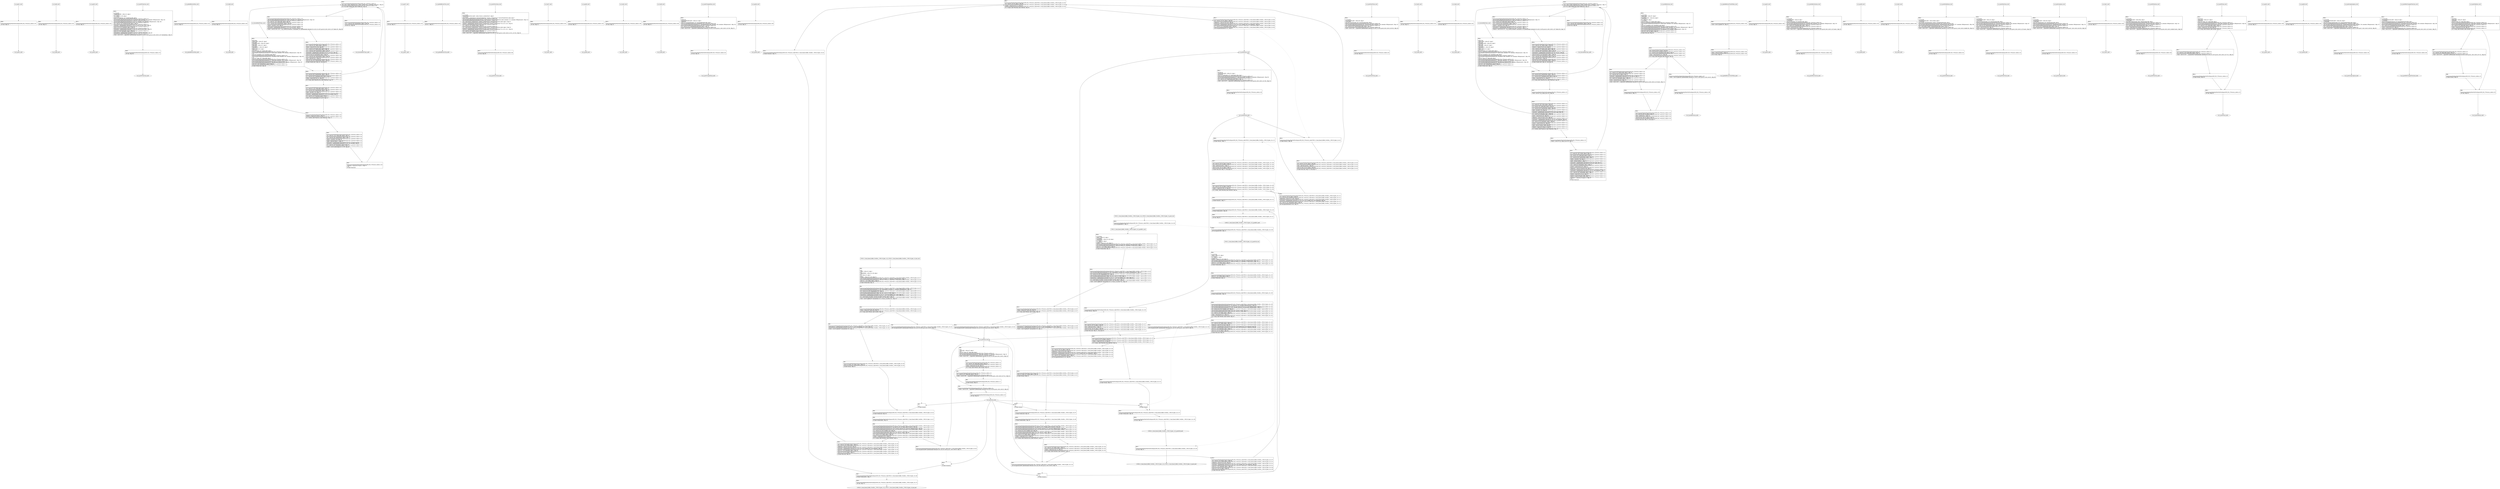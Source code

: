 digraph "icfg graph" {
BBio_ll_good1_end [label="{io_ll_good1_end}"];
BBio_ll_bad6_end [label="{io_ll_bad6_end}"];
BBio_ll_good5_end [label="{io_ll_good5_end}"];
BBio_ll_printWcharLine_end [label="{io_ll_printWcharLine_end}"];
BBio_ll_globalReturnsFalse_end [label="{io_ll_globalReturnsFalse_end}"];
BBio_ll_bad8_end [label="{io_ll_bad8_end}"];
BBio_ll_decodeHexWChars_end [label="{io_ll_decodeHexWChars_end}"];
BBio_ll_good7_end [label="{io_ll_good7_end}"];
BBio_ll_globalReturnsTrue_end [label="{io_ll_globalReturnsTrue_end}"];
BBio_ll_printStructLine_end [label="{io_ll_printStructLine_end}"];
BBio_ll_bad7_end [label="{io_ll_bad7_end}"];
BBio_ll_good6_end [label="{io_ll_good6_end}"];
BBio_ll_bad2_end [label="{io_ll_bad2_end}"];
BBio_ll_bad9_end [label="{io_ll_bad9_end}"];
BBio_ll_printUnsignedLine_end [label="{io_ll_printUnsignedLine_end}"];
BBio_ll_good4_end [label="{io_ll_good4_end}"];
BBCWE121_Stack_Based_Buffer_Overflow__CWE129_fgets_16_ll_CWE121_Stack_Based_Buffer_Overflow__CWE129_fgets_16_bad_end [label="{CWE121_Stack_Based_Buffer_Overflow__CWE129_fgets_16_ll_CWE121_Stack_Based_Buffer_Overflow__CWE129_fgets_16_bad_end}"];
BBio_ll_printSizeTLine_end [label="{io_ll_printSizeTLine_end}"];
BBio_ll_bad5_end [label="{io_ll_bad5_end}"];
BBio_ll_printLine_end [label="{io_ll_printLine_end}"];
BBio_ll_bad4_end [label="{io_ll_bad4_end}"];
BBio_ll_decodeHexChars_end [label="{io_ll_decodeHexChars_end}"];
BBCWE121_Stack_Based_Buffer_Overflow__CWE129_fgets_16_ll_CWE121_Stack_Based_Buffer_Overflow__CWE129_fgets_16_good_end [label="{CWE121_Stack_Based_Buffer_Overflow__CWE129_fgets_16_ll_CWE121_Stack_Based_Buffer_Overflow__CWE129_fgets_16_good_end}"];
BBio_ll_printBytesLine_end [label="{io_ll_printBytesLine_end}"];
BBio_ll_globalReturnsTrueOrFalse_end [label="{io_ll_globalReturnsTrueOrFalse_end}"];
BBCWE121_Stack_Based_Buffer_Overflow__CWE129_fgets_16_ll_goodG2B_end [label="{CWE121_Stack_Based_Buffer_Overflow__CWE129_fgets_16_ll_goodG2B_end}"];
BBio_ll_good3_end [label="{io_ll_good3_end}"];
BBio_ll_printHexCharLine_end [label="{io_ll_printHexCharLine_end}"];
BBio_ll_good9_end [label="{io_ll_good9_end}"];
BBio_ll_bad3_end [label="{io_ll_bad3_end}"];
BBio_ll_printDoubleLine_end [label="{io_ll_printDoubleLine_end}"];
BBio_ll_printShortLine_end [label="{io_ll_printShortLine_end}"];
BBio_ll_printLongLine_end [label="{io_ll_printLongLine_end}"];
BBio_ll_bad1_end [label="{io_ll_bad1_end}"];
BBio_ll_printFloatLine_end [label="{io_ll_printFloatLine_end}"];
BBio_ll_printWLine_end [label="{io_ll_printWLine_end}"];
BBio_ll_good2_end [label="{io_ll_good2_end}"];
BBio_ll_printIntLine_end [label="{io_ll_printIntLine_end}"];
BBio_ll_good8_end [label="{io_ll_good8_end}"];
BBio_ll_printLongLongLine_end [label="{io_ll_printLongLongLine_end}"];
BBCWE121_Stack_Based_Buffer_Overflow__CWE129_fgets_16_ll_goodB2G_end [label="{CWE121_Stack_Based_Buffer_Overflow__CWE129_fgets_16_ll_goodB2G_end}"];
BBio_ll_printHexUnsignedCharLine_end [label="{io_ll_printHexUnsignedCharLine_end}"];
BBio_ll_printSinkLine_end [label="{io_ll_printSinkLine_end}"];
BBio_ll_good1_start [label="{io_ll_good1_start}", shape=record];
io_ll_good1BB69 [label="{BB69:\l\l/home/raoxue/Desktop/MemVerif/workspace/000_062_579/source_code/io.c:187\l
  ret void, !dbg !52\l
}", shape=record];
BBio_ll_bad6_start [label="{io_ll_bad6_start}", shape=record];
io_ll_bad6BB83 [label="{BB83:\l\l/home/raoxue/Desktop/MemVerif/workspace/000_062_579/source_code/io.c:203\l
  ret void, !dbg !52\l
}", shape=record];
BBio_ll_good5_start [label="{io_ll_good5_start}", shape=record];
io_ll_good5BB73 [label="{BB73:\l\l/home/raoxue/Desktop/MemVerif/workspace/000_062_579/source_code/io.c:191\l
  ret void, !dbg !52\l
}", shape=record];
BBio_ll_printWcharLine_start [label="{io_ll_printWcharLine_start}", shape=record];
io_ll_printWcharLineBB28 [label="{BB28:\l\l/:237632000\l
  %wideChar.addr = alloca i32, align 4\l
/:237632000\l
  %s = alloca [2 x i32], align 4\l
/:237632000\l
  store i32 %wideChar, i32* %wideChar.addr, align 4\l
/home/raoxue/Desktop/MemVerif/workspace/000_062_579/source_code/io.c:70\l
  call void @llvm.dbg.declare(metadata i32* %wideChar.addr, metadata !162, metadata !DIExpression()), !dbg !163\l
/home/raoxue/Desktop/MemVerif/workspace/000_062_579/source_code/io.c:74\l
  call void @llvm.dbg.declare(metadata [2 x i32]* %s, metadata !164, metadata !DIExpression()), !dbg !168\l
/home/raoxue/Desktop/MemVerif/workspace/000_062_579/source_code/io.c:75\l
  %0 = load i32, i32* %wideChar.addr, align 4, !dbg !61\l
/home/raoxue/Desktop/MemVerif/workspace/000_062_579/source_code/io.c:75\l
  %arrayidx = getelementptr inbounds [2 x i32], [2 x i32]* %s, i64 0, i64 0, !dbg !62\l
/home/raoxue/Desktop/MemVerif/workspace/000_062_579/source_code/io.c:75\l
  store i32 %0, i32* %arrayidx, align 4, !dbg !63\l
/home/raoxue/Desktop/MemVerif/workspace/000_062_579/source_code/io.c:76\l
  %arrayidx1 = getelementptr inbounds [2 x i32], [2 x i32]* %s, i64 0, i64 1, !dbg !64\l
/home/raoxue/Desktop/MemVerif/workspace/000_062_579/source_code/io.c:76\l
  store i32 0, i32* %arrayidx1, align 4, !dbg !65\l
/home/raoxue/Desktop/MemVerif/workspace/000_062_579/source_code/io.c:77\l
  %arraydecay = getelementptr inbounds [2 x i32], [2 x i32]* %s, i64 0, i64 0, !dbg !66\l
/home/raoxue/Desktop/MemVerif/workspace/000_062_579/source_code/io.c:77\l
  %call = call i32 (i8*, ...) @printf(i8* getelementptr inbounds ([5 x i8], [5 x i8]* @.str.10, i64 0, i64 0), i32* %arraydecay), !dbg !67\l
}", shape=record];
io_ll_printWcharLineBB28 [label="{BB28:\l\l/:237632000\l
  %wideChar.addr = alloca i32, align 4\l
/:237632000\l
  %s = alloca [2 x i32], align 4\l
/:237632000\l
  store i32 %wideChar, i32* %wideChar.addr, align 4\l
/home/raoxue/Desktop/MemVerif/workspace/000_062_579/source_code/io.c:70\l
  call void @llvm.dbg.declare(metadata i32* %wideChar.addr, metadata !162, metadata !DIExpression()), !dbg !163\l
/home/raoxue/Desktop/MemVerif/workspace/000_062_579/source_code/io.c:74\l
  call void @llvm.dbg.declare(metadata [2 x i32]* %s, metadata !164, metadata !DIExpression()), !dbg !168\l
/home/raoxue/Desktop/MemVerif/workspace/000_062_579/source_code/io.c:75\l
  %0 = load i32, i32* %wideChar.addr, align 4, !dbg !61\l
/home/raoxue/Desktop/MemVerif/workspace/000_062_579/source_code/io.c:75\l
  %arrayidx = getelementptr inbounds [2 x i32], [2 x i32]* %s, i64 0, i64 0, !dbg !62\l
/home/raoxue/Desktop/MemVerif/workspace/000_062_579/source_code/io.c:75\l
  store i32 %0, i32* %arrayidx, align 4, !dbg !63\l
/home/raoxue/Desktop/MemVerif/workspace/000_062_579/source_code/io.c:76\l
  %arrayidx1 = getelementptr inbounds [2 x i32], [2 x i32]* %s, i64 0, i64 1, !dbg !64\l
/home/raoxue/Desktop/MemVerif/workspace/000_062_579/source_code/io.c:76\l
  store i32 0, i32* %arrayidx1, align 4, !dbg !65\l
/home/raoxue/Desktop/MemVerif/workspace/000_062_579/source_code/io.c:77\l
  %arraydecay = getelementptr inbounds [2 x i32], [2 x i32]* %s, i64 0, i64 0, !dbg !66\l
/home/raoxue/Desktop/MemVerif/workspace/000_062_579/source_code/io.c:77\l
  %call = call i32 (i8*, ...) @printf(i8* getelementptr inbounds ([5 x i8], [5 x i8]* @.str.10, i64 0, i64 0), i32* %arraydecay), !dbg !67\l
}", shape=record];
io_ll_printWcharLineBB29 [label="{BB29:\l\l/home/raoxue/Desktop/MemVerif/workspace/000_062_579/source_code/io.c:78\l
  ret void, !dbg !68\l
}", shape=record];
BBio_ll_globalReturnsFalse_start [label="{io_ll_globalReturnsFalse_start}", shape=record];
io_ll_globalReturnsFalseBB66 [label="{BB66:\l\l/home/raoxue/Desktop/MemVerif/workspace/000_062_579/source_code/io.c:163\l
  ret i32 0, !dbg !52\l
}", shape=record];
BBio_ll_bad8_start [label="{io_ll_bad8_start}", shape=record];
io_ll_bad8BB85 [label="{BB85:\l\l/home/raoxue/Desktop/MemVerif/workspace/000_062_579/source_code/io.c:205\l
  ret void, !dbg !52\l
}", shape=record];
BBio_ll_decodeHexWChars_start [label="{io_ll_decodeHexWChars_start}", shape=record];
io_ll_decodeHexWCharsBB55 [label="{BB55:\l\l/:96533064\l
  %bytes.addr = alloca i8*, align 8\l
/:96533064\l
  %numBytes.addr = alloca i64, align 8\l
/:96533064\l
  %hex.addr = alloca i32*, align 8\l
/:96533064\l
  %numWritten = alloca i64, align 8\l
/:96533064\l
  %byte = alloca i32, align 4\l
/:96533064\l
  store i8* %bytes, i8** %bytes.addr, align 8\l
/home/raoxue/Desktop/MemVerif/workspace/000_062_579/source_code/io.c:135\l
  call void @llvm.dbg.declare(metadata i8** %bytes.addr, metadata !290, metadata !DIExpression()), !dbg !291\l
/:135\l
  store i64 %numBytes, i64* %numBytes.addr, align 8\l
/home/raoxue/Desktop/MemVerif/workspace/000_062_579/source_code/io.c:135\l
  call void @llvm.dbg.declare(metadata i64* %numBytes.addr, metadata !292, metadata !DIExpression()), !dbg !293\l
/:135\l
  store i32* %hex, i32** %hex.addr, align 8\l
/home/raoxue/Desktop/MemVerif/workspace/000_062_579/source_code/io.c:135\l
  call void @llvm.dbg.declare(metadata i32** %hex.addr, metadata !294, metadata !DIExpression()), !dbg !295\l
/home/raoxue/Desktop/MemVerif/workspace/000_062_579/source_code/io.c:137\l
  call void @llvm.dbg.declare(metadata i64* %numWritten, metadata !296, metadata !DIExpression()), !dbg !297\l
/home/raoxue/Desktop/MemVerif/workspace/000_062_579/source_code/io.c:137\l
  store i64 0, i64* %numWritten, align 8, !dbg !65\l
/home/raoxue/Desktop/MemVerif/workspace/000_062_579/source_code/io.c:143\l
  br label %while.cond, !dbg !66\l
}", shape=record];
io_ll_decodeHexWCharsBB56 [label="{BB56:\l\l/home/raoxue/Desktop/MemVerif/workspace/000_062_579/source_code/io.c:143\l
  %0 = load i64, i64* %numWritten, align 8, !dbg !67\l
/home/raoxue/Desktop/MemVerif/workspace/000_062_579/source_code/io.c:143\l
  %1 = load i64, i64* %numBytes.addr, align 8, !dbg !68\l
/home/raoxue/Desktop/MemVerif/workspace/000_062_579/source_code/io.c:143\l
  %cmp = icmp ult i64 %0, %1, !dbg !69\l
/home/raoxue/Desktop/MemVerif/workspace/000_062_579/source_code/io.c:143\l
  br i1 %cmp, label %land.lhs.true, label %land.end, !dbg !70\l
}", shape=record];
io_ll_decodeHexWCharsBB57 [label="{BB57:\l\l/home/raoxue/Desktop/MemVerif/workspace/000_062_579/source_code/io.c:143\l
  %2 = load i32*, i32** %hex.addr, align 8, !dbg !71\l
/home/raoxue/Desktop/MemVerif/workspace/000_062_579/source_code/io.c:143\l
  %3 = load i64, i64* %numWritten, align 8, !dbg !72\l
/home/raoxue/Desktop/MemVerif/workspace/000_062_579/source_code/io.c:143\l
  %mul = mul i64 2, %3, !dbg !73\l
/home/raoxue/Desktop/MemVerif/workspace/000_062_579/source_code/io.c:143\l
  %arrayidx = getelementptr inbounds i32, i32* %2, i64 %mul, !dbg !71\l
/home/raoxue/Desktop/MemVerif/workspace/000_062_579/source_code/io.c:143\l
  %4 = load i32, i32* %arrayidx, align 4, !dbg !71\l
/home/raoxue/Desktop/MemVerif/workspace/000_062_579/source_code/io.c:143\l
  %call = call i32 @iswxdigit(i32 %4) #5, !dbg !74\l
}", shape=record];
io_ll_decodeHexWCharsBB57 [label="{BB57:\l\l/home/raoxue/Desktop/MemVerif/workspace/000_062_579/source_code/io.c:143\l
  %2 = load i32*, i32** %hex.addr, align 8, !dbg !71\l
/home/raoxue/Desktop/MemVerif/workspace/000_062_579/source_code/io.c:143\l
  %3 = load i64, i64* %numWritten, align 8, !dbg !72\l
/home/raoxue/Desktop/MemVerif/workspace/000_062_579/source_code/io.c:143\l
  %mul = mul i64 2, %3, !dbg !73\l
/home/raoxue/Desktop/MemVerif/workspace/000_062_579/source_code/io.c:143\l
  %arrayidx = getelementptr inbounds i32, i32* %2, i64 %mul, !dbg !71\l
/home/raoxue/Desktop/MemVerif/workspace/000_062_579/source_code/io.c:143\l
  %4 = load i32, i32* %arrayidx, align 4, !dbg !71\l
/home/raoxue/Desktop/MemVerif/workspace/000_062_579/source_code/io.c:143\l
  %call = call i32 @iswxdigit(i32 %4) #5, !dbg !74\l
}", shape=record];
io_ll_decodeHexWCharsBB59 [label="{BB59:\l\l/home/raoxue/Desktop/MemVerif/workspace/000_062_579/source_code/io.c:143\l
  %tobool = icmp ne i32 %call, 0, !dbg !74\l
/home/raoxue/Desktop/MemVerif/workspace/000_062_579/source_code/io.c:143\l
  br i1 %tobool, label %land.rhs, label %land.end, !dbg !75\l
}", shape=record];
io_ll_decodeHexWCharsBB60 [label="{BB60:\l\l/home/raoxue/Desktop/MemVerif/workspace/000_062_579/source_code/io.c:143\l
  %5 = load i32*, i32** %hex.addr, align 8, !dbg !76\l
/home/raoxue/Desktop/MemVerif/workspace/000_062_579/source_code/io.c:143\l
  %6 = load i64, i64* %numWritten, align 8, !dbg !77\l
/home/raoxue/Desktop/MemVerif/workspace/000_062_579/source_code/io.c:143\l
  %mul1 = mul i64 2, %6, !dbg !78\l
/home/raoxue/Desktop/MemVerif/workspace/000_062_579/source_code/io.c:143\l
  %add = add i64 %mul1, 1, !dbg !79\l
/home/raoxue/Desktop/MemVerif/workspace/000_062_579/source_code/io.c:143\l
  %arrayidx2 = getelementptr inbounds i32, i32* %5, i64 %add, !dbg !76\l
/home/raoxue/Desktop/MemVerif/workspace/000_062_579/source_code/io.c:143\l
  %7 = load i32, i32* %arrayidx2, align 4, !dbg !76\l
/home/raoxue/Desktop/MemVerif/workspace/000_062_579/source_code/io.c:143\l
  %call3 = call i32 @iswxdigit(i32 %7) #5, !dbg !80\l
}", shape=record];
io_ll_decodeHexWCharsBB60 [label="{BB60:\l\l/home/raoxue/Desktop/MemVerif/workspace/000_062_579/source_code/io.c:143\l
  %5 = load i32*, i32** %hex.addr, align 8, !dbg !76\l
/home/raoxue/Desktop/MemVerif/workspace/000_062_579/source_code/io.c:143\l
  %6 = load i64, i64* %numWritten, align 8, !dbg !77\l
/home/raoxue/Desktop/MemVerif/workspace/000_062_579/source_code/io.c:143\l
  %mul1 = mul i64 2, %6, !dbg !78\l
/home/raoxue/Desktop/MemVerif/workspace/000_062_579/source_code/io.c:143\l
  %add = add i64 %mul1, 1, !dbg !79\l
/home/raoxue/Desktop/MemVerif/workspace/000_062_579/source_code/io.c:143\l
  %arrayidx2 = getelementptr inbounds i32, i32* %5, i64 %add, !dbg !76\l
/home/raoxue/Desktop/MemVerif/workspace/000_062_579/source_code/io.c:143\l
  %7 = load i32, i32* %arrayidx2, align 4, !dbg !76\l
/home/raoxue/Desktop/MemVerif/workspace/000_062_579/source_code/io.c:143\l
  %call3 = call i32 @iswxdigit(i32 %7) #5, !dbg !80\l
}", shape=record];
io_ll_decodeHexWCharsBB61 [label="{BB61:\l\l/home/raoxue/Desktop/MemVerif/workspace/000_062_579/source_code/io.c:143\l
  %tobool4 = icmp ne i32 %call3, 0, !dbg !75\l
/:143\l
  br label %land.end\l
}", shape=record];
io_ll_decodeHexWCharsBB58 [label="{BB58:\l\l/home/raoxue/Desktop/MemVerif/workspace/000_062_579/source_code/io.c:0\l
  %8 = phi i1 [ false, %land.lhs.true ], [ false, %while.cond ], [ %tobool4, %land.rhs ], !dbg !81\l
/home/raoxue/Desktop/MemVerif/workspace/000_062_579/source_code/io.c:143\l
  br i1 %8, label %while.body, label %while.end, !dbg !66\l
}", shape=record];
io_ll_decodeHexWCharsBB62 [label="{BB62:\l\l/home/raoxue/Desktop/MemVerif/workspace/000_062_579/source_code/io.c:145\l
  call void @llvm.dbg.declare(metadata i32* %byte, metadata !314, metadata !DIExpression()), !dbg !316\l
/home/raoxue/Desktop/MemVerif/workspace/000_062_579/source_code/io.c:146\l
  %9 = load i32*, i32** %hex.addr, align 8, !dbg !85\l
/home/raoxue/Desktop/MemVerif/workspace/000_062_579/source_code/io.c:146\l
  %10 = load i64, i64* %numWritten, align 8, !dbg !86\l
/home/raoxue/Desktop/MemVerif/workspace/000_062_579/source_code/io.c:146\l
  %mul5 = mul i64 2, %10, !dbg !87\l
/home/raoxue/Desktop/MemVerif/workspace/000_062_579/source_code/io.c:146\l
  %arrayidx6 = getelementptr inbounds i32, i32* %9, i64 %mul5, !dbg !85\l
/home/raoxue/Desktop/MemVerif/workspace/000_062_579/source_code/io.c:146\l
  %call7 = call i32 (i32*, i32*, ...) @__isoc99_swscanf(i32* %arrayidx6, i32* getelementptr inbounds ([5 x i32], [5 x i32]* @.str.16, i64 0, i64 0), i32* %byte) #5, !dbg !88\l
}", shape=record];
io_ll_decodeHexWCharsBB62 [label="{BB62:\l\l/home/raoxue/Desktop/MemVerif/workspace/000_062_579/source_code/io.c:145\l
  call void @llvm.dbg.declare(metadata i32* %byte, metadata !314, metadata !DIExpression()), !dbg !316\l
/home/raoxue/Desktop/MemVerif/workspace/000_062_579/source_code/io.c:146\l
  %9 = load i32*, i32** %hex.addr, align 8, !dbg !85\l
/home/raoxue/Desktop/MemVerif/workspace/000_062_579/source_code/io.c:146\l
  %10 = load i64, i64* %numWritten, align 8, !dbg !86\l
/home/raoxue/Desktop/MemVerif/workspace/000_062_579/source_code/io.c:146\l
  %mul5 = mul i64 2, %10, !dbg !87\l
/home/raoxue/Desktop/MemVerif/workspace/000_062_579/source_code/io.c:146\l
  %arrayidx6 = getelementptr inbounds i32, i32* %9, i64 %mul5, !dbg !85\l
/home/raoxue/Desktop/MemVerif/workspace/000_062_579/source_code/io.c:146\l
  %call7 = call i32 (i32*, i32*, ...) @__isoc99_swscanf(i32* %arrayidx6, i32* getelementptr inbounds ([5 x i32], [5 x i32]* @.str.16, i64 0, i64 0), i32* %byte) #5, !dbg !88\l
}", shape=record];
io_ll_decodeHexWCharsBB64 [label="{BB64:\l\l/home/raoxue/Desktop/MemVerif/workspace/000_062_579/source_code/io.c:147\l
  %11 = load i32, i32* %byte, align 4, !dbg !89\l
/home/raoxue/Desktop/MemVerif/workspace/000_062_579/source_code/io.c:147\l
  %conv = trunc i32 %11 to i8, !dbg !90\l
/home/raoxue/Desktop/MemVerif/workspace/000_062_579/source_code/io.c:147\l
  %12 = load i8*, i8** %bytes.addr, align 8, !dbg !91\l
/home/raoxue/Desktop/MemVerif/workspace/000_062_579/source_code/io.c:147\l
  %13 = load i64, i64* %numWritten, align 8, !dbg !92\l
/home/raoxue/Desktop/MemVerif/workspace/000_062_579/source_code/io.c:147\l
  %arrayidx8 = getelementptr inbounds i8, i8* %12, i64 %13, !dbg !91\l
/home/raoxue/Desktop/MemVerif/workspace/000_062_579/source_code/io.c:147\l
  store i8 %conv, i8* %arrayidx8, align 1, !dbg !93\l
/home/raoxue/Desktop/MemVerif/workspace/000_062_579/source_code/io.c:148\l
  %14 = load i64, i64* %numWritten, align 8, !dbg !94\l
/home/raoxue/Desktop/MemVerif/workspace/000_062_579/source_code/io.c:148\l
  %inc = add i64 %14, 1, !dbg !94\l
/home/raoxue/Desktop/MemVerif/workspace/000_062_579/source_code/io.c:148\l
  store i64 %inc, i64* %numWritten, align 8, !dbg !94\l
/home/raoxue/Desktop/MemVerif/workspace/000_062_579/source_code/io.c:143\l
  br label %while.cond, !dbg !66, !llvm.loop !95\l
}", shape=record];
io_ll_decodeHexWCharsBB63 [label="{BB63:\l\l/home/raoxue/Desktop/MemVerif/workspace/000_062_579/source_code/io.c:151\l
  %15 = load i64, i64* %numWritten, align 8, !dbg !98\l
/home/raoxue/Desktop/MemVerif/workspace/000_062_579/source_code/io.c:151\l
  ret i64 %15, !dbg !99\l
}", shape=record];
BBio_ll_good7_start [label="{io_ll_good7_start}", shape=record];
io_ll_good7BB75 [label="{BB75:\l\l/home/raoxue/Desktop/MemVerif/workspace/000_062_579/source_code/io.c:193\l
  ret void, !dbg !52\l
}", shape=record];
BBio_ll_globalReturnsTrue_start [label="{io_ll_globalReturnsTrue_start}", shape=record];
io_ll_globalReturnsTrueBB65 [label="{BB65:\l\l/home/raoxue/Desktop/MemVerif/workspace/000_062_579/source_code/io.c:158\l
  ret i32 1, !dbg !52\l
}", shape=record];
BBio_ll_printStructLine_start [label="{io_ll_printStructLine_start}", shape=record];
io_ll_printStructLineBB36 [label="{BB36:\l\l/:237632000\l
  %structTwoIntsStruct.addr = alloca %struct._twoIntsStruct*, align 8\l
/:237632000\l
  store %struct._twoIntsStruct* %structTwoIntsStruct, %struct._twoIntsStruct** %structTwoIntsStruct.addr, align 8\l
/home/raoxue/Desktop/MemVerif/workspace/000_062_579/source_code/io.c:95\l
  call void @llvm.dbg.declare(metadata %struct._twoIntsStruct** %structTwoIntsStruct.addr, metadata !212, metadata !DIExpression()), !dbg !213\l
/home/raoxue/Desktop/MemVerif/workspace/000_062_579/source_code/io.c:97\l
  %0 = load %struct._twoIntsStruct*, %struct._twoIntsStruct** %structTwoIntsStruct.addr, align 8, !dbg !61\l
/home/raoxue/Desktop/MemVerif/workspace/000_062_579/source_code/io.c:97\l
  %intOne = getelementptr inbounds %struct._twoIntsStruct, %struct._twoIntsStruct* %0, i32 0, i32 0, !dbg !62\l
/home/raoxue/Desktop/MemVerif/workspace/000_062_579/source_code/io.c:97\l
  %1 = load i32, i32* %intOne, align 4, !dbg !62\l
/home/raoxue/Desktop/MemVerif/workspace/000_062_579/source_code/io.c:97\l
  %2 = load %struct._twoIntsStruct*, %struct._twoIntsStruct** %structTwoIntsStruct.addr, align 8, !dbg !63\l
/home/raoxue/Desktop/MemVerif/workspace/000_062_579/source_code/io.c:97\l
  %intTwo = getelementptr inbounds %struct._twoIntsStruct, %struct._twoIntsStruct* %2, i32 0, i32 1, !dbg !64\l
/home/raoxue/Desktop/MemVerif/workspace/000_062_579/source_code/io.c:97\l
  %3 = load i32, i32* %intTwo, align 4, !dbg !64\l
/home/raoxue/Desktop/MemVerif/workspace/000_062_579/source_code/io.c:97\l
  %call = call i32 (i8*, ...) @printf(i8* getelementptr inbounds ([10 x i8], [10 x i8]* @.str.13, i64 0, i64 0), i32 %1, i32 %3), !dbg !65\l
}", shape=record];
io_ll_printStructLineBB36 [label="{BB36:\l\l/:237632000\l
  %structTwoIntsStruct.addr = alloca %struct._twoIntsStruct*, align 8\l
/:237632000\l
  store %struct._twoIntsStruct* %structTwoIntsStruct, %struct._twoIntsStruct** %structTwoIntsStruct.addr, align 8\l
/home/raoxue/Desktop/MemVerif/workspace/000_062_579/source_code/io.c:95\l
  call void @llvm.dbg.declare(metadata %struct._twoIntsStruct** %structTwoIntsStruct.addr, metadata !212, metadata !DIExpression()), !dbg !213\l
/home/raoxue/Desktop/MemVerif/workspace/000_062_579/source_code/io.c:97\l
  %0 = load %struct._twoIntsStruct*, %struct._twoIntsStruct** %structTwoIntsStruct.addr, align 8, !dbg !61\l
/home/raoxue/Desktop/MemVerif/workspace/000_062_579/source_code/io.c:97\l
  %intOne = getelementptr inbounds %struct._twoIntsStruct, %struct._twoIntsStruct* %0, i32 0, i32 0, !dbg !62\l
/home/raoxue/Desktop/MemVerif/workspace/000_062_579/source_code/io.c:97\l
  %1 = load i32, i32* %intOne, align 4, !dbg !62\l
/home/raoxue/Desktop/MemVerif/workspace/000_062_579/source_code/io.c:97\l
  %2 = load %struct._twoIntsStruct*, %struct._twoIntsStruct** %structTwoIntsStruct.addr, align 8, !dbg !63\l
/home/raoxue/Desktop/MemVerif/workspace/000_062_579/source_code/io.c:97\l
  %intTwo = getelementptr inbounds %struct._twoIntsStruct, %struct._twoIntsStruct* %2, i32 0, i32 1, !dbg !64\l
/home/raoxue/Desktop/MemVerif/workspace/000_062_579/source_code/io.c:97\l
  %3 = load i32, i32* %intTwo, align 4, !dbg !64\l
/home/raoxue/Desktop/MemVerif/workspace/000_062_579/source_code/io.c:97\l
  %call = call i32 (i8*, ...) @printf(i8* getelementptr inbounds ([10 x i8], [10 x i8]* @.str.13, i64 0, i64 0), i32 %1, i32 %3), !dbg !65\l
}", shape=record];
io_ll_printStructLineBB37 [label="{BB37:\l\l/home/raoxue/Desktop/MemVerif/workspace/000_062_579/source_code/io.c:98\l
  ret void, !dbg !66\l
}", shape=record];
BBio_ll_bad7_start [label="{io_ll_bad7_start}", shape=record];
io_ll_bad7BB84 [label="{BB84:\l\l/home/raoxue/Desktop/MemVerif/workspace/000_062_579/source_code/io.c:204\l
  ret void, !dbg !52\l
}", shape=record];
BBio_ll_good6_start [label="{io_ll_good6_start}", shape=record];
io_ll_good6BB74 [label="{BB74:\l\l/home/raoxue/Desktop/MemVerif/workspace/000_062_579/source_code/io.c:192\l
  ret void, !dbg !52\l
}", shape=record];
BBio_ll_bad2_start [label="{io_ll_bad2_start}", shape=record];
io_ll_bad2BB79 [label="{BB79:\l\l/home/raoxue/Desktop/MemVerif/workspace/000_062_579/source_code/io.c:199\l
  ret void, !dbg !52\l
}", shape=record];
BBio_ll_bad9_start [label="{io_ll_bad9_start}", shape=record];
io_ll_bad9BB86 [label="{BB86:\l\l/home/raoxue/Desktop/MemVerif/workspace/000_062_579/source_code/io.c:206\l
  ret void, !dbg !52\l
}", shape=record];
BBio_ll_printUnsignedLine_start [label="{io_ll_printUnsignedLine_start}", shape=record];
io_ll_printUnsignedLineBB30 [label="{BB30:\l\l/:96694104\l
  %unsignedNumber.addr = alloca i32, align 4\l
/:96694104\l
  store i32 %unsignedNumber, i32* %unsignedNumber.addr, align 4\l
/home/raoxue/Desktop/MemVerif/workspace/000_062_579/source_code/io.c:80\l
  call void @llvm.dbg.declare(metadata i32* %unsignedNumber.addr, metadata !180, metadata !DIExpression()), !dbg !181\l
/home/raoxue/Desktop/MemVerif/workspace/000_062_579/source_code/io.c:82\l
  %0 = load i32, i32* %unsignedNumber.addr, align 4, !dbg !54\l
/home/raoxue/Desktop/MemVerif/workspace/000_062_579/source_code/io.c:82\l
  %call = call i32 (i8*, ...) @printf(i8* getelementptr inbounds ([4 x i8], [4 x i8]* @.str.11, i64 0, i64 0), i32 %0), !dbg !55\l
}", shape=record];
io_ll_printUnsignedLineBB30 [label="{BB30:\l\l/:96694104\l
  %unsignedNumber.addr = alloca i32, align 4\l
/:96694104\l
  store i32 %unsignedNumber, i32* %unsignedNumber.addr, align 4\l
/home/raoxue/Desktop/MemVerif/workspace/000_062_579/source_code/io.c:80\l
  call void @llvm.dbg.declare(metadata i32* %unsignedNumber.addr, metadata !180, metadata !DIExpression()), !dbg !181\l
/home/raoxue/Desktop/MemVerif/workspace/000_062_579/source_code/io.c:82\l
  %0 = load i32, i32* %unsignedNumber.addr, align 4, !dbg !54\l
/home/raoxue/Desktop/MemVerif/workspace/000_062_579/source_code/io.c:82\l
  %call = call i32 (i8*, ...) @printf(i8* getelementptr inbounds ([4 x i8], [4 x i8]* @.str.11, i64 0, i64 0), i32 %0), !dbg !55\l
}", shape=record];
io_ll_printUnsignedLineBB31 [label="{BB31:\l\l/home/raoxue/Desktop/MemVerif/workspace/000_062_579/source_code/io.c:83\l
  ret void, !dbg !56\l
}", shape=record];
BBio_ll_good4_start [label="{io_ll_good4_start}", shape=record];
io_ll_good4BB72 [label="{BB72:\l\l/home/raoxue/Desktop/MemVerif/workspace/000_062_579/source_code/io.c:190\l
  ret void, !dbg !52\l
}", shape=record];
BBCWE121_Stack_Based_Buffer_Overflow__CWE129_fgets_16_ll_CWE121_Stack_Based_Buffer_Overflow__CWE129_fgets_16_bad_start [label="{CWE121_Stack_Based_Buffer_Overflow__CWE129_fgets_16_ll_CWE121_Stack_Based_Buffer_Overflow__CWE129_fgets_16_bad_start}", shape=record];
CWE121_Stack_Based_Buffer_Overflow__CWE129_fgets_16_ll_CWE121_Stack_Based_Buffer_Overflow__CWE129_fgets_16_badBB0 [label="{BB0:\l\l/:415\l
  %data = alloca i32, align 4\l
/:415\l
  %inputBuffer = alloca [14 x i8], align 1\l
/:415\l
  %i = alloca i32, align 4\l
/:415\l
  %buffer = alloca [10 x i32], align 16\l
/home/raoxue/Desktop/MemVerif/workspace/000_062_579/source_code/CWE121_Stack_Based_Buffer_Overflow__CWE129_fgets_16.c:27\l
  call void @llvm.dbg.declare(metadata i32* %data, metadata !12, metadata !DIExpression()), !dbg !14\l
/home/raoxue/Desktop/MemVerif/workspace/000_062_579/source_code/CWE121_Stack_Based_Buffer_Overflow__CWE129_fgets_16.c:29\l
  store i32 -1, i32* %data, align 4, !dbg !15\l
/home/raoxue/Desktop/MemVerif/workspace/000_062_579/source_code/CWE121_Stack_Based_Buffer_Overflow__CWE129_fgets_16.c:30\l
  br label %while.body, !dbg !16\l
}", shape=record];
CWE121_Stack_Based_Buffer_Overflow__CWE129_fgets_16_ll_CWE121_Stack_Based_Buffer_Overflow__CWE129_fgets_16_badBB1 [label="{BB1:\l\l/home/raoxue/Desktop/MemVerif/workspace/000_062_579/source_code/CWE121_Stack_Based_Buffer_Overflow__CWE129_fgets_16.c:33\l
  call void @llvm.dbg.declare(metadata [14 x i8]* %inputBuffer, metadata !17, metadata !DIExpression()), !dbg !24\l
/home/raoxue/Desktop/MemVerif/workspace/000_062_579/source_code/CWE121_Stack_Based_Buffer_Overflow__CWE129_fgets_16.c:33\l
  %0 = bitcast [14 x i8]* %inputBuffer to i8*, !dbg !24\l
/home/raoxue/Desktop/MemVerif/workspace/000_062_579/source_code/CWE121_Stack_Based_Buffer_Overflow__CWE129_fgets_16.c:33\l
  call void @llvm.memset.p0i8.i64(i8* align 1 %0, i8 0, i64 14, i1 false), !dbg !24\l
/home/raoxue/Desktop/MemVerif/workspace/000_062_579/source_code/CWE121_Stack_Based_Buffer_Overflow__CWE129_fgets_16.c:35\l
  %arraydecay = getelementptr inbounds [14 x i8], [14 x i8]* %inputBuffer, i64 0, i64 0, !dbg !25\l
/home/raoxue/Desktop/MemVerif/workspace/000_062_579/source_code/CWE121_Stack_Based_Buffer_Overflow__CWE129_fgets_16.c:35\l
  %1 = load %struct._IO_FILE*, %struct._IO_FILE** @stdin, align 8, !dbg !27\l
/home/raoxue/Desktop/MemVerif/workspace/000_062_579/source_code/CWE121_Stack_Based_Buffer_Overflow__CWE129_fgets_16.c:35\l
  %call = call i8* @fgets(i8* %arraydecay, i32 14, %struct._IO_FILE* %1), !dbg !28\l
}", shape=record];
CWE121_Stack_Based_Buffer_Overflow__CWE129_fgets_16_ll_CWE121_Stack_Based_Buffer_Overflow__CWE129_fgets_16_badBB1 [label="{BB1:\l\l/home/raoxue/Desktop/MemVerif/workspace/000_062_579/source_code/CWE121_Stack_Based_Buffer_Overflow__CWE129_fgets_16.c:33\l
  call void @llvm.dbg.declare(metadata [14 x i8]* %inputBuffer, metadata !17, metadata !DIExpression()), !dbg !24\l
/home/raoxue/Desktop/MemVerif/workspace/000_062_579/source_code/CWE121_Stack_Based_Buffer_Overflow__CWE129_fgets_16.c:33\l
  %0 = bitcast [14 x i8]* %inputBuffer to i8*, !dbg !24\l
/home/raoxue/Desktop/MemVerif/workspace/000_062_579/source_code/CWE121_Stack_Based_Buffer_Overflow__CWE129_fgets_16.c:33\l
  call void @llvm.memset.p0i8.i64(i8* align 1 %0, i8 0, i64 14, i1 false), !dbg !24\l
/home/raoxue/Desktop/MemVerif/workspace/000_062_579/source_code/CWE121_Stack_Based_Buffer_Overflow__CWE129_fgets_16.c:35\l
  %arraydecay = getelementptr inbounds [14 x i8], [14 x i8]* %inputBuffer, i64 0, i64 0, !dbg !25\l
/home/raoxue/Desktop/MemVerif/workspace/000_062_579/source_code/CWE121_Stack_Based_Buffer_Overflow__CWE129_fgets_16.c:35\l
  %1 = load %struct._IO_FILE*, %struct._IO_FILE** @stdin, align 8, !dbg !27\l
/home/raoxue/Desktop/MemVerif/workspace/000_062_579/source_code/CWE121_Stack_Based_Buffer_Overflow__CWE129_fgets_16.c:35\l
  %call = call i8* @fgets(i8* %arraydecay, i32 14, %struct._IO_FILE* %1), !dbg !28\l
}", shape=record];
CWE121_Stack_Based_Buffer_Overflow__CWE129_fgets_16_ll_CWE121_Stack_Based_Buffer_Overflow__CWE129_fgets_16_badBB2 [label="{BB2:\l\l/home/raoxue/Desktop/MemVerif/workspace/000_062_579/source_code/CWE121_Stack_Based_Buffer_Overflow__CWE129_fgets_16.c:35\l
  %cmp = icmp ne i8* %call, null, !dbg !29\l
/home/raoxue/Desktop/MemVerif/workspace/000_062_579/source_code/CWE121_Stack_Based_Buffer_Overflow__CWE129_fgets_16.c:35\l
  br i1 %cmp, label %if.then, label %if.else, !dbg !30\l
}", shape=record];
CWE121_Stack_Based_Buffer_Overflow__CWE129_fgets_16_ll_CWE121_Stack_Based_Buffer_Overflow__CWE129_fgets_16_badBB3 [label="{BB3:\l\l/home/raoxue/Desktop/MemVerif/workspace/000_062_579/source_code/CWE121_Stack_Based_Buffer_Overflow__CWE129_fgets_16.c:38\l
  %arraydecay1 = getelementptr inbounds [14 x i8], [14 x i8]* %inputBuffer, i64 0, i64 0, !dbg !31\l
/home/raoxue/Desktop/MemVerif/workspace/000_062_579/source_code/CWE121_Stack_Based_Buffer_Overflow__CWE129_fgets_16.c:38\l
  %call2 = call i32 @atoi(i8* %arraydecay1) #5, !dbg !33\l
}", shape=record];
CWE121_Stack_Based_Buffer_Overflow__CWE129_fgets_16_ll_CWE121_Stack_Based_Buffer_Overflow__CWE129_fgets_16_badBB3 [label="{BB3:\l\l/home/raoxue/Desktop/MemVerif/workspace/000_062_579/source_code/CWE121_Stack_Based_Buffer_Overflow__CWE129_fgets_16.c:38\l
  %arraydecay1 = getelementptr inbounds [14 x i8], [14 x i8]* %inputBuffer, i64 0, i64 0, !dbg !31\l
/home/raoxue/Desktop/MemVerif/workspace/000_062_579/source_code/CWE121_Stack_Based_Buffer_Overflow__CWE129_fgets_16.c:38\l
  %call2 = call i32 @atoi(i8* %arraydecay1) #5, !dbg !33\l
}", shape=record];
CWE121_Stack_Based_Buffer_Overflow__CWE129_fgets_16_ll_CWE121_Stack_Based_Buffer_Overflow__CWE129_fgets_16_badBB5 [label="{BB5:\l\l/home/raoxue/Desktop/MemVerif/workspace/000_062_579/source_code/CWE121_Stack_Based_Buffer_Overflow__CWE129_fgets_16.c:38\l
  store i32 %call2, i32* %data, align 4, !dbg !34\l
/home/raoxue/Desktop/MemVerif/workspace/000_062_579/source_code/CWE121_Stack_Based_Buffer_Overflow__CWE129_fgets_16.c:39\l
  br label %if.end, !dbg !35\l
}", shape=record];
CWE121_Stack_Based_Buffer_Overflow__CWE129_fgets_16_ll_CWE121_Stack_Based_Buffer_Overflow__CWE129_fgets_16_badBB4 [label="{BB4:\l\l/home/raoxue/Desktop/MemVerif/workspace/000_062_579/source_code/CWE121_Stack_Based_Buffer_Overflow__CWE129_fgets_16.c:42\l
  call void @printLine(i8* getelementptr inbounds ([16 x i8], [16 x i8]* @.str, i64 0, i64 0)), !dbg !36\l
}", shape=record];
CWE121_Stack_Based_Buffer_Overflow__CWE129_fgets_16_ll_CWE121_Stack_Based_Buffer_Overflow__CWE129_fgets_16_badBB4 [label="{BB4:\l\l/home/raoxue/Desktop/MemVerif/workspace/000_062_579/source_code/CWE121_Stack_Based_Buffer_Overflow__CWE129_fgets_16.c:42\l
  call void @printLine(i8* getelementptr inbounds ([16 x i8], [16 x i8]* @.str, i64 0, i64 0)), !dbg !36\l
}", shape=record];
CWE121_Stack_Based_Buffer_Overflow__CWE129_fgets_16_ll_CWE121_Stack_Based_Buffer_Overflow__CWE129_fgets_16_badBB7 [label="{BB7:\l\l/:42\l
  br label %if.end\l
}", shape=record];
CWE121_Stack_Based_Buffer_Overflow__CWE129_fgets_16_ll_CWE121_Stack_Based_Buffer_Overflow__CWE129_fgets_16_badBB6 [label="{BB6:\l\l/home/raoxue/Desktop/MemVerif/workspace/000_062_579/source_code/CWE121_Stack_Based_Buffer_Overflow__CWE129_fgets_16.c:45\l
  br label %while.end, !dbg !38\l
}", shape=record];
CWE121_Stack_Based_Buffer_Overflow__CWE129_fgets_16_ll_CWE121_Stack_Based_Buffer_Overflow__CWE129_fgets_16_badBB8 [label="{BB8:\l\l/home/raoxue/Desktop/MemVerif/workspace/000_062_579/source_code/CWE121_Stack_Based_Buffer_Overflow__CWE129_fgets_16.c:47\l
  br label %while.body3, !dbg !39\l
}", shape=record];
CWE121_Stack_Based_Buffer_Overflow__CWE129_fgets_16_ll_CWE121_Stack_Based_Buffer_Overflow__CWE129_fgets_16_badBB9 [label="{BB9:\l\l/home/raoxue/Desktop/MemVerif/workspace/000_062_579/source_code/CWE121_Stack_Based_Buffer_Overflow__CWE129_fgets_16.c:50\l
  call void @llvm.dbg.declare(metadata i32* %i, metadata !40, metadata !DIExpression()), !dbg !43\l
/home/raoxue/Desktop/MemVerif/workspace/000_062_579/source_code/CWE121_Stack_Based_Buffer_Overflow__CWE129_fgets_16.c:51\l
  call void @llvm.dbg.declare(metadata [10 x i32]* %buffer, metadata !44, metadata !DIExpression()), !dbg !48\l
/home/raoxue/Desktop/MemVerif/workspace/000_062_579/source_code/CWE121_Stack_Based_Buffer_Overflow__CWE129_fgets_16.c:51\l
  %2 = bitcast [10 x i32]* %buffer to i8*, !dbg !48\l
/home/raoxue/Desktop/MemVerif/workspace/000_062_579/source_code/CWE121_Stack_Based_Buffer_Overflow__CWE129_fgets_16.c:51\l
  call void @llvm.memset.p0i8.i64(i8* align 16 %2, i8 0, i64 40, i1 false), !dbg !48\l
/home/raoxue/Desktop/MemVerif/workspace/000_062_579/source_code/CWE121_Stack_Based_Buffer_Overflow__CWE129_fgets_16.c:54\l
  %3 = load i32, i32* %data, align 4, !dbg !49\l
/home/raoxue/Desktop/MemVerif/workspace/000_062_579/source_code/CWE121_Stack_Based_Buffer_Overflow__CWE129_fgets_16.c:54\l
  %cmp4 = icmp sge i32 %3, 0, !dbg !51\l
/home/raoxue/Desktop/MemVerif/workspace/000_062_579/source_code/CWE121_Stack_Based_Buffer_Overflow__CWE129_fgets_16.c:54\l
  br i1 %cmp4, label %if.then5, label %if.else9, !dbg !52\l
}", shape=record];
CWE121_Stack_Based_Buffer_Overflow__CWE129_fgets_16_ll_CWE121_Stack_Based_Buffer_Overflow__CWE129_fgets_16_badBB10 [label="{BB10:\l\l/home/raoxue/Desktop/MemVerif/workspace/000_062_579/source_code/CWE121_Stack_Based_Buffer_Overflow__CWE129_fgets_16.c:56\l
  %4 = load i32, i32* %data, align 4, !dbg !53\l
/home/raoxue/Desktop/MemVerif/workspace/000_062_579/source_code/CWE121_Stack_Based_Buffer_Overflow__CWE129_fgets_16.c:56\l
  %idxprom = sext i32 %4 to i64, !dbg !55\l
/home/raoxue/Desktop/MemVerif/workspace/000_062_579/source_code/CWE121_Stack_Based_Buffer_Overflow__CWE129_fgets_16.c:56\l
  %arrayidx = getelementptr inbounds [10 x i32], [10 x i32]* %buffer, i64 0, i64 %idxprom, !dbg !55\l
/home/raoxue/Desktop/MemVerif/workspace/000_062_579/source_code/CWE121_Stack_Based_Buffer_Overflow__CWE129_fgets_16.c:56\l
  store i32 1, i32* %arrayidx, align 4, !dbg !56\l
/home/raoxue/Desktop/MemVerif/workspace/000_062_579/source_code/CWE121_Stack_Based_Buffer_Overflow__CWE129_fgets_16.c:58\l
  store i32 0, i32* %i, align 4, !dbg !57\l
/home/raoxue/Desktop/MemVerif/workspace/000_062_579/source_code/CWE121_Stack_Based_Buffer_Overflow__CWE129_fgets_16.c:58\l
  br label %for.cond, !dbg !59\l
}", shape=record];
CWE121_Stack_Based_Buffer_Overflow__CWE129_fgets_16_ll_CWE121_Stack_Based_Buffer_Overflow__CWE129_fgets_16_badBB12 [label="{BB12:\l\l/home/raoxue/Desktop/MemVerif/workspace/000_062_579/source_code/CWE121_Stack_Based_Buffer_Overflow__CWE129_fgets_16.c:58\l
  %5 = load i32, i32* %i, align 4, !dbg !60\l
/home/raoxue/Desktop/MemVerif/workspace/000_062_579/source_code/CWE121_Stack_Based_Buffer_Overflow__CWE129_fgets_16.c:58\l
  %cmp6 = icmp slt i32 %5, 10, !dbg !62\l
/home/raoxue/Desktop/MemVerif/workspace/000_062_579/source_code/CWE121_Stack_Based_Buffer_Overflow__CWE129_fgets_16.c:58\l
  br i1 %cmp6, label %for.body, label %for.end, !dbg !63\l
}", shape=record];
CWE121_Stack_Based_Buffer_Overflow__CWE129_fgets_16_ll_CWE121_Stack_Based_Buffer_Overflow__CWE129_fgets_16_badBB13 [label="{BB13:\l\l/home/raoxue/Desktop/MemVerif/workspace/000_062_579/source_code/CWE121_Stack_Based_Buffer_Overflow__CWE129_fgets_16.c:60\l
  %6 = load i32, i32* %i, align 4, !dbg !64\l
/home/raoxue/Desktop/MemVerif/workspace/000_062_579/source_code/CWE121_Stack_Based_Buffer_Overflow__CWE129_fgets_16.c:60\l
  %idxprom7 = sext i32 %6 to i64, !dbg !66\l
/home/raoxue/Desktop/MemVerif/workspace/000_062_579/source_code/CWE121_Stack_Based_Buffer_Overflow__CWE129_fgets_16.c:60\l
  %arrayidx8 = getelementptr inbounds [10 x i32], [10 x i32]* %buffer, i64 0, i64 %idxprom7, !dbg !66\l
/home/raoxue/Desktop/MemVerif/workspace/000_062_579/source_code/CWE121_Stack_Based_Buffer_Overflow__CWE129_fgets_16.c:60\l
  %7 = load i32, i32* %arrayidx8, align 4, !dbg !66\l
/home/raoxue/Desktop/MemVerif/workspace/000_062_579/source_code/CWE121_Stack_Based_Buffer_Overflow__CWE129_fgets_16.c:60\l
  call void @printIntLine(i32 %7), !dbg !67\l
}", shape=record];
CWE121_Stack_Based_Buffer_Overflow__CWE129_fgets_16_ll_CWE121_Stack_Based_Buffer_Overflow__CWE129_fgets_16_badBB13 [label="{BB13:\l\l/home/raoxue/Desktop/MemVerif/workspace/000_062_579/source_code/CWE121_Stack_Based_Buffer_Overflow__CWE129_fgets_16.c:60\l
  %6 = load i32, i32* %i, align 4, !dbg !64\l
/home/raoxue/Desktop/MemVerif/workspace/000_062_579/source_code/CWE121_Stack_Based_Buffer_Overflow__CWE129_fgets_16.c:60\l
  %idxprom7 = sext i32 %6 to i64, !dbg !66\l
/home/raoxue/Desktop/MemVerif/workspace/000_062_579/source_code/CWE121_Stack_Based_Buffer_Overflow__CWE129_fgets_16.c:60\l
  %arrayidx8 = getelementptr inbounds [10 x i32], [10 x i32]* %buffer, i64 0, i64 %idxprom7, !dbg !66\l
/home/raoxue/Desktop/MemVerif/workspace/000_062_579/source_code/CWE121_Stack_Based_Buffer_Overflow__CWE129_fgets_16.c:60\l
  %7 = load i32, i32* %arrayidx8, align 4, !dbg !66\l
/home/raoxue/Desktop/MemVerif/workspace/000_062_579/source_code/CWE121_Stack_Based_Buffer_Overflow__CWE129_fgets_16.c:60\l
  call void @printIntLine(i32 %7), !dbg !67\l
}", shape=record];
CWE121_Stack_Based_Buffer_Overflow__CWE129_fgets_16_ll_CWE121_Stack_Based_Buffer_Overflow__CWE129_fgets_16_badBB15 [label="{BB15:\l\l/home/raoxue/Desktop/MemVerif/workspace/000_062_579/source_code/CWE121_Stack_Based_Buffer_Overflow__CWE129_fgets_16.c:61\l
  br label %for.inc, !dbg !68\l
}", shape=record];
CWE121_Stack_Based_Buffer_Overflow__CWE129_fgets_16_ll_CWE121_Stack_Based_Buffer_Overflow__CWE129_fgets_16_badBB16 [label="{BB16:\l\l/home/raoxue/Desktop/MemVerif/workspace/000_062_579/source_code/CWE121_Stack_Based_Buffer_Overflow__CWE129_fgets_16.c:58\l
  %8 = load i32, i32* %i, align 4, !dbg !69\l
/home/raoxue/Desktop/MemVerif/workspace/000_062_579/source_code/CWE121_Stack_Based_Buffer_Overflow__CWE129_fgets_16.c:58\l
  %inc = add nsw i32 %8, 1, !dbg !69\l
/home/raoxue/Desktop/MemVerif/workspace/000_062_579/source_code/CWE121_Stack_Based_Buffer_Overflow__CWE129_fgets_16.c:58\l
  store i32 %inc, i32* %i, align 4, !dbg !69\l
/home/raoxue/Desktop/MemVerif/workspace/000_062_579/source_code/CWE121_Stack_Based_Buffer_Overflow__CWE129_fgets_16.c:58\l
  br label %for.cond, !dbg !70, !llvm.loop !71\l
}", shape=record];
CWE121_Stack_Based_Buffer_Overflow__CWE129_fgets_16_ll_CWE121_Stack_Based_Buffer_Overflow__CWE129_fgets_16_badBB14 [label="{BB14:\l\l/home/raoxue/Desktop/MemVerif/workspace/000_062_579/source_code/CWE121_Stack_Based_Buffer_Overflow__CWE129_fgets_16.c:62\l
  br label %if.end10, !dbg !74\l
}", shape=record];
CWE121_Stack_Based_Buffer_Overflow__CWE129_fgets_16_ll_CWE121_Stack_Based_Buffer_Overflow__CWE129_fgets_16_badBB11 [label="{BB11:\l\l/home/raoxue/Desktop/MemVerif/workspace/000_062_579/source_code/CWE121_Stack_Based_Buffer_Overflow__CWE129_fgets_16.c:65\l
  call void @printLine(i8* getelementptr inbounds ([32 x i8], [32 x i8]* @.str.1, i64 0, i64 0)), !dbg !75\l
}", shape=record];
CWE121_Stack_Based_Buffer_Overflow__CWE129_fgets_16_ll_CWE121_Stack_Based_Buffer_Overflow__CWE129_fgets_16_badBB11 [label="{BB11:\l\l/home/raoxue/Desktop/MemVerif/workspace/000_062_579/source_code/CWE121_Stack_Based_Buffer_Overflow__CWE129_fgets_16.c:65\l
  call void @printLine(i8* getelementptr inbounds ([32 x i8], [32 x i8]* @.str.1, i64 0, i64 0)), !dbg !75\l
}", shape=record];
CWE121_Stack_Based_Buffer_Overflow__CWE129_fgets_16_ll_CWE121_Stack_Based_Buffer_Overflow__CWE129_fgets_16_badBB18 [label="{BB18:\l\l/:65\l
  br label %if.end10\l
}", shape=record];
CWE121_Stack_Based_Buffer_Overflow__CWE129_fgets_16_ll_CWE121_Stack_Based_Buffer_Overflow__CWE129_fgets_16_badBB17 [label="{BB17:\l\l/home/raoxue/Desktop/MemVerif/workspace/000_062_579/source_code/CWE121_Stack_Based_Buffer_Overflow__CWE129_fgets_16.c:68\l
  br label %while.end11, !dbg !77\l
}", shape=record];
CWE121_Stack_Based_Buffer_Overflow__CWE129_fgets_16_ll_CWE121_Stack_Based_Buffer_Overflow__CWE129_fgets_16_badBB19 [label="{BB19:\l\l/home/raoxue/Desktop/MemVerif/workspace/000_062_579/source_code/CWE121_Stack_Based_Buffer_Overflow__CWE129_fgets_16.c:70\l
  ret void, !dbg !78\l
}", shape=record];
BBio_ll_printSizeTLine_start [label="{io_ll_printSizeTLine_start}", shape=record];
io_ll_printSizeTLineBB24 [label="{BB24:\l\l/:237632000\l
  %sizeTNumber.addr = alloca i64, align 8\l
/:237632000\l
  store i64 %sizeTNumber, i64* %sizeTNumber.addr, align 8\l
/home/raoxue/Desktop/MemVerif/workspace/000_062_579/source_code/io.c:60\l
  call void @llvm.dbg.declare(metadata i64* %sizeTNumber.addr, metadata !146, metadata !DIExpression()), !dbg !147\l
/home/raoxue/Desktop/MemVerif/workspace/000_062_579/source_code/io.c:62\l
  %0 = load i64, i64* %sizeTNumber.addr, align 8, !dbg !57\l
/home/raoxue/Desktop/MemVerif/workspace/000_062_579/source_code/io.c:62\l
  %call = call i32 (i8*, ...) @printf(i8* getelementptr inbounds ([5 x i8], [5 x i8]* @.str.8, i64 0, i64 0), i64 %0), !dbg !58\l
}", shape=record];
io_ll_printSizeTLineBB24 [label="{BB24:\l\l/:237632000\l
  %sizeTNumber.addr = alloca i64, align 8\l
/:237632000\l
  store i64 %sizeTNumber, i64* %sizeTNumber.addr, align 8\l
/home/raoxue/Desktop/MemVerif/workspace/000_062_579/source_code/io.c:60\l
  call void @llvm.dbg.declare(metadata i64* %sizeTNumber.addr, metadata !146, metadata !DIExpression()), !dbg !147\l
/home/raoxue/Desktop/MemVerif/workspace/000_062_579/source_code/io.c:62\l
  %0 = load i64, i64* %sizeTNumber.addr, align 8, !dbg !57\l
/home/raoxue/Desktop/MemVerif/workspace/000_062_579/source_code/io.c:62\l
  %call = call i32 (i8*, ...) @printf(i8* getelementptr inbounds ([5 x i8], [5 x i8]* @.str.8, i64 0, i64 0), i64 %0), !dbg !58\l
}", shape=record];
io_ll_printSizeTLineBB25 [label="{BB25:\l\l/home/raoxue/Desktop/MemVerif/workspace/000_062_579/source_code/io.c:63\l
  ret void, !dbg !59\l
}", shape=record];
BBio_ll_bad5_start [label="{io_ll_bad5_start}", shape=record];
io_ll_bad5BB82 [label="{BB82:\l\l/home/raoxue/Desktop/MemVerif/workspace/000_062_579/source_code/io.c:202\l
  ret void, !dbg !52\l
}", shape=record];
BBio_ll_printLine_start [label="{io_ll_printLine_start}", shape=record];
io_ll_printLineBB0 [label="{BB0:\l\l/:415\l
  %line.addr = alloca i8*, align 8\l
/:415\l
  store i8* %line, i8** %line.addr, align 8\l
/home/raoxue/Desktop/MemVerif/workspace/000_062_579/source_code/io.c:11\l
  call void @llvm.dbg.declare(metadata i8** %line.addr, metadata !52, metadata !DIExpression()), !dbg !53\l
/home/raoxue/Desktop/MemVerif/workspace/000_062_579/source_code/io.c:13\l
  %call = call i32 (i8*, ...) @printf(i8* getelementptr inbounds ([9 x i8], [9 x i8]* @.str, i64 0, i64 0)), !dbg !54\l
}", shape=record];
io_ll_printLineBB0 [label="{BB0:\l\l/:415\l
  %line.addr = alloca i8*, align 8\l
/:415\l
  store i8* %line, i8** %line.addr, align 8\l
/home/raoxue/Desktop/MemVerif/workspace/000_062_579/source_code/io.c:11\l
  call void @llvm.dbg.declare(metadata i8** %line.addr, metadata !52, metadata !DIExpression()), !dbg !53\l
/home/raoxue/Desktop/MemVerif/workspace/000_062_579/source_code/io.c:13\l
  %call = call i32 (i8*, ...) @printf(i8* getelementptr inbounds ([9 x i8], [9 x i8]* @.str, i64 0, i64 0)), !dbg !54\l
}", shape=record];
io_ll_printLineBB1 [label="{BB1:\l\l/home/raoxue/Desktop/MemVerif/workspace/000_062_579/source_code/io.c:14\l
  %0 = load i8*, i8** %line.addr, align 8, !dbg !55\l
/home/raoxue/Desktop/MemVerif/workspace/000_062_579/source_code/io.c:14\l
  %cmp = icmp ne i8* %0, null, !dbg !57\l
/home/raoxue/Desktop/MemVerif/workspace/000_062_579/source_code/io.c:14\l
  br i1 %cmp, label %if.then, label %if.end, !dbg !58\l
}", shape=record];
io_ll_printLineBB2 [label="{BB2:\l\l/home/raoxue/Desktop/MemVerif/workspace/000_062_579/source_code/io.c:16\l
  %1 = load i8*, i8** %line.addr, align 8, !dbg !59\l
/home/raoxue/Desktop/MemVerif/workspace/000_062_579/source_code/io.c:16\l
  %call1 = call i32 (i8*, ...) @printf(i8* getelementptr inbounds ([4 x i8], [4 x i8]* @.str.1, i64 0, i64 0), i8* %1), !dbg !61\l
}", shape=record];
io_ll_printLineBB2 [label="{BB2:\l\l/home/raoxue/Desktop/MemVerif/workspace/000_062_579/source_code/io.c:16\l
  %1 = load i8*, i8** %line.addr, align 8, !dbg !59\l
/home/raoxue/Desktop/MemVerif/workspace/000_062_579/source_code/io.c:16\l
  %call1 = call i32 (i8*, ...) @printf(i8* getelementptr inbounds ([4 x i8], [4 x i8]* @.str.1, i64 0, i64 0), i8* %1), !dbg !61\l
}", shape=record];
io_ll_printLineBB4 [label="{BB4:\l\l/home/raoxue/Desktop/MemVerif/workspace/000_062_579/source_code/io.c:17\l
  br label %if.end, !dbg !62\l
}", shape=record];
io_ll_printLineBB3 [label="{BB3:\l\l/home/raoxue/Desktop/MemVerif/workspace/000_062_579/source_code/io.c:18\l
  %call2 = call i32 (i8*, ...) @printf(i8* getelementptr inbounds ([9 x i8], [9 x i8]* @.str.2, i64 0, i64 0)), !dbg !63\l
}", shape=record];
io_ll_printLineBB3 [label="{BB3:\l\l/home/raoxue/Desktop/MemVerif/workspace/000_062_579/source_code/io.c:18\l
  %call2 = call i32 (i8*, ...) @printf(i8* getelementptr inbounds ([9 x i8], [9 x i8]* @.str.2, i64 0, i64 0)), !dbg !63\l
}", shape=record];
io_ll_printLineBB5 [label="{BB5:\l\l/home/raoxue/Desktop/MemVerif/workspace/000_062_579/source_code/io.c:19\l
  ret void, !dbg !64\l
}", shape=record];
BBio_ll_bad4_start [label="{io_ll_bad4_start}", shape=record];
io_ll_bad4BB81 [label="{BB81:\l\l/home/raoxue/Desktop/MemVerif/workspace/000_062_579/source_code/io.c:201\l
  ret void, !dbg !52\l
}", shape=record];
BBio_ll_decodeHexChars_start [label="{io_ll_decodeHexChars_start}", shape=record];
io_ll_decodeHexCharsBB45 [label="{BB45:\l\l/:96547392\l
  %bytes.addr = alloca i8*, align 8\l
/:96547392\l
  %numBytes.addr = alloca i64, align 8\l
/:96547392\l
  %hex.addr = alloca i8*, align 8\l
/:96547392\l
  %numWritten = alloca i64, align 8\l
/:96547392\l
  %byte = alloca i32, align 4\l
/:96547392\l
  store i8* %bytes, i8** %bytes.addr, align 8\l
/home/raoxue/Desktop/MemVerif/workspace/000_062_579/source_code/io.c:113\l
  call void @llvm.dbg.declare(metadata i8** %bytes.addr, metadata !253, metadata !DIExpression()), !dbg !254\l
/:113\l
  store i64 %numBytes, i64* %numBytes.addr, align 8\l
/home/raoxue/Desktop/MemVerif/workspace/000_062_579/source_code/io.c:113\l
  call void @llvm.dbg.declare(metadata i64* %numBytes.addr, metadata !255, metadata !DIExpression()), !dbg !256\l
/:113\l
  store i8* %hex, i8** %hex.addr, align 8\l
/home/raoxue/Desktop/MemVerif/workspace/000_062_579/source_code/io.c:113\l
  call void @llvm.dbg.declare(metadata i8** %hex.addr, metadata !257, metadata !DIExpression()), !dbg !258\l
/home/raoxue/Desktop/MemVerif/workspace/000_062_579/source_code/io.c:115\l
  call void @llvm.dbg.declare(metadata i64* %numWritten, metadata !259, metadata !DIExpression()), !dbg !260\l
/home/raoxue/Desktop/MemVerif/workspace/000_062_579/source_code/io.c:115\l
  store i64 0, i64* %numWritten, align 8, !dbg !63\l
/home/raoxue/Desktop/MemVerif/workspace/000_062_579/source_code/io.c:121\l
  br label %while.cond, !dbg !64\l
}", shape=record];
io_ll_decodeHexCharsBB46 [label="{BB46:\l\l/home/raoxue/Desktop/MemVerif/workspace/000_062_579/source_code/io.c:121\l
  %0 = load i64, i64* %numWritten, align 8, !dbg !65\l
/home/raoxue/Desktop/MemVerif/workspace/000_062_579/source_code/io.c:121\l
  %1 = load i64, i64* %numBytes.addr, align 8, !dbg !66\l
/home/raoxue/Desktop/MemVerif/workspace/000_062_579/source_code/io.c:121\l
  %cmp = icmp ult i64 %0, %1, !dbg !67\l
/home/raoxue/Desktop/MemVerif/workspace/000_062_579/source_code/io.c:121\l
  br i1 %cmp, label %land.lhs.true, label %land.end, !dbg !68\l
}", shape=record];
io_ll_decodeHexCharsBB47 [label="{BB47:\l\l/home/raoxue/Desktop/MemVerif/workspace/000_062_579/source_code/io.c:121\l
  %call = call i16** @__ctype_b_loc() #5, !dbg !69\l
}", shape=record];
io_ll_decodeHexCharsBB47 [label="{BB47:\l\l/home/raoxue/Desktop/MemVerif/workspace/000_062_579/source_code/io.c:121\l
  %call = call i16** @__ctype_b_loc() #5, !dbg !69\l
}", shape=record];
io_ll_decodeHexCharsBB49 [label="{BB49:\l\l/home/raoxue/Desktop/MemVerif/workspace/000_062_579/source_code/io.c:121\l
  %2 = load i16*, i16** %call, align 8, !dbg !69\l
/home/raoxue/Desktop/MemVerif/workspace/000_062_579/source_code/io.c:121\l
  %3 = load i8*, i8** %hex.addr, align 8, !dbg !69\l
/home/raoxue/Desktop/MemVerif/workspace/000_062_579/source_code/io.c:121\l
  %4 = load i64, i64* %numWritten, align 8, !dbg !69\l
/home/raoxue/Desktop/MemVerif/workspace/000_062_579/source_code/io.c:121\l
  %mul = mul i64 2, %4, !dbg !69\l
/home/raoxue/Desktop/MemVerif/workspace/000_062_579/source_code/io.c:121\l
  %arrayidx = getelementptr inbounds i8, i8* %3, i64 %mul, !dbg !69\l
/home/raoxue/Desktop/MemVerif/workspace/000_062_579/source_code/io.c:121\l
  %5 = load i8, i8* %arrayidx, align 1, !dbg !69\l
/home/raoxue/Desktop/MemVerif/workspace/000_062_579/source_code/io.c:121\l
  %conv = sext i8 %5 to i32, !dbg !69\l
/home/raoxue/Desktop/MemVerif/workspace/000_062_579/source_code/io.c:121\l
  %idxprom = sext i32 %conv to i64, !dbg !69\l
/home/raoxue/Desktop/MemVerif/workspace/000_062_579/source_code/io.c:121\l
  %arrayidx1 = getelementptr inbounds i16, i16* %2, i64 %idxprom, !dbg !69\l
/home/raoxue/Desktop/MemVerif/workspace/000_062_579/source_code/io.c:121\l
  %6 = load i16, i16* %arrayidx1, align 2, !dbg !69\l
/home/raoxue/Desktop/MemVerif/workspace/000_062_579/source_code/io.c:121\l
  %conv2 = zext i16 %6 to i32, !dbg !69\l
/home/raoxue/Desktop/MemVerif/workspace/000_062_579/source_code/io.c:121\l
  %and = and i32 %conv2, 4096, !dbg !69\l
/home/raoxue/Desktop/MemVerif/workspace/000_062_579/source_code/io.c:121\l
  %tobool = icmp ne i32 %and, 0, !dbg !69\l
/home/raoxue/Desktop/MemVerif/workspace/000_062_579/source_code/io.c:121\l
  br i1 %tobool, label %land.rhs, label %land.end, !dbg !70\l
}", shape=record];
io_ll_decodeHexCharsBB50 [label="{BB50:\l\l/home/raoxue/Desktop/MemVerif/workspace/000_062_579/source_code/io.c:121\l
  %call3 = call i16** @__ctype_b_loc() #5, !dbg !71\l
}", shape=record];
io_ll_decodeHexCharsBB50 [label="{BB50:\l\l/home/raoxue/Desktop/MemVerif/workspace/000_062_579/source_code/io.c:121\l
  %call3 = call i16** @__ctype_b_loc() #5, !dbg !71\l
}", shape=record];
io_ll_decodeHexCharsBB51 [label="{BB51:\l\l/home/raoxue/Desktop/MemVerif/workspace/000_062_579/source_code/io.c:121\l
  %7 = load i16*, i16** %call3, align 8, !dbg !71\l
/home/raoxue/Desktop/MemVerif/workspace/000_062_579/source_code/io.c:121\l
  %8 = load i8*, i8** %hex.addr, align 8, !dbg !71\l
/home/raoxue/Desktop/MemVerif/workspace/000_062_579/source_code/io.c:121\l
  %9 = load i64, i64* %numWritten, align 8, !dbg !71\l
/home/raoxue/Desktop/MemVerif/workspace/000_062_579/source_code/io.c:121\l
  %mul4 = mul i64 2, %9, !dbg !71\l
/home/raoxue/Desktop/MemVerif/workspace/000_062_579/source_code/io.c:121\l
  %add = add i64 %mul4, 1, !dbg !71\l
/home/raoxue/Desktop/MemVerif/workspace/000_062_579/source_code/io.c:121\l
  %arrayidx5 = getelementptr inbounds i8, i8* %8, i64 %add, !dbg !71\l
/home/raoxue/Desktop/MemVerif/workspace/000_062_579/source_code/io.c:121\l
  %10 = load i8, i8* %arrayidx5, align 1, !dbg !71\l
/home/raoxue/Desktop/MemVerif/workspace/000_062_579/source_code/io.c:121\l
  %conv6 = sext i8 %10 to i32, !dbg !71\l
/home/raoxue/Desktop/MemVerif/workspace/000_062_579/source_code/io.c:121\l
  %idxprom7 = sext i32 %conv6 to i64, !dbg !71\l
/home/raoxue/Desktop/MemVerif/workspace/000_062_579/source_code/io.c:121\l
  %arrayidx8 = getelementptr inbounds i16, i16* %7, i64 %idxprom7, !dbg !71\l
/home/raoxue/Desktop/MemVerif/workspace/000_062_579/source_code/io.c:121\l
  %11 = load i16, i16* %arrayidx8, align 2, !dbg !71\l
/home/raoxue/Desktop/MemVerif/workspace/000_062_579/source_code/io.c:121\l
  %conv9 = zext i16 %11 to i32, !dbg !71\l
/home/raoxue/Desktop/MemVerif/workspace/000_062_579/source_code/io.c:121\l
  %and10 = and i32 %conv9, 4096, !dbg !71\l
/home/raoxue/Desktop/MemVerif/workspace/000_062_579/source_code/io.c:121\l
  %tobool11 = icmp ne i32 %and10, 0, !dbg !70\l
/:121\l
  br label %land.end\l
}", shape=record];
io_ll_decodeHexCharsBB48 [label="{BB48:\l\l/home/raoxue/Desktop/MemVerif/workspace/000_062_579/source_code/io.c:0\l
  %12 = phi i1 [ false, %land.lhs.true ], [ false, %while.cond ], [ %tobool11, %land.rhs ], !dbg !72\l
/home/raoxue/Desktop/MemVerif/workspace/000_062_579/source_code/io.c:121\l
  br i1 %12, label %while.body, label %while.end, !dbg !64\l
}", shape=record];
io_ll_decodeHexCharsBB52 [label="{BB52:\l\l/home/raoxue/Desktop/MemVerif/workspace/000_062_579/source_code/io.c:123\l
  call void @llvm.dbg.declare(metadata i32* %byte, metadata !270, metadata !DIExpression()), !dbg !272\l
/home/raoxue/Desktop/MemVerif/workspace/000_062_579/source_code/io.c:124\l
  %13 = load i8*, i8** %hex.addr, align 8, !dbg !76\l
/home/raoxue/Desktop/MemVerif/workspace/000_062_579/source_code/io.c:124\l
  %14 = load i64, i64* %numWritten, align 8, !dbg !77\l
/home/raoxue/Desktop/MemVerif/workspace/000_062_579/source_code/io.c:124\l
  %mul12 = mul i64 2, %14, !dbg !78\l
/home/raoxue/Desktop/MemVerif/workspace/000_062_579/source_code/io.c:124\l
  %arrayidx13 = getelementptr inbounds i8, i8* %13, i64 %mul12, !dbg !76\l
/home/raoxue/Desktop/MemVerif/workspace/000_062_579/source_code/io.c:124\l
  %call14 = call i32 (i8*, i8*, ...) @__isoc99_sscanf(i8* %arrayidx13, i8* getelementptr inbounds ([5 x i8], [5 x i8]* @.str.14, i64 0, i64 0), i32* %byte) #6, !dbg !79\l
}", shape=record];
io_ll_decodeHexCharsBB52 [label="{BB52:\l\l/home/raoxue/Desktop/MemVerif/workspace/000_062_579/source_code/io.c:123\l
  call void @llvm.dbg.declare(metadata i32* %byte, metadata !270, metadata !DIExpression()), !dbg !272\l
/home/raoxue/Desktop/MemVerif/workspace/000_062_579/source_code/io.c:124\l
  %13 = load i8*, i8** %hex.addr, align 8, !dbg !76\l
/home/raoxue/Desktop/MemVerif/workspace/000_062_579/source_code/io.c:124\l
  %14 = load i64, i64* %numWritten, align 8, !dbg !77\l
/home/raoxue/Desktop/MemVerif/workspace/000_062_579/source_code/io.c:124\l
  %mul12 = mul i64 2, %14, !dbg !78\l
/home/raoxue/Desktop/MemVerif/workspace/000_062_579/source_code/io.c:124\l
  %arrayidx13 = getelementptr inbounds i8, i8* %13, i64 %mul12, !dbg !76\l
/home/raoxue/Desktop/MemVerif/workspace/000_062_579/source_code/io.c:124\l
  %call14 = call i32 (i8*, i8*, ...) @__isoc99_sscanf(i8* %arrayidx13, i8* getelementptr inbounds ([5 x i8], [5 x i8]* @.str.14, i64 0, i64 0), i32* %byte) #6, !dbg !79\l
}", shape=record];
io_ll_decodeHexCharsBB54 [label="{BB54:\l\l/home/raoxue/Desktop/MemVerif/workspace/000_062_579/source_code/io.c:125\l
  %15 = load i32, i32* %byte, align 4, !dbg !80\l
/home/raoxue/Desktop/MemVerif/workspace/000_062_579/source_code/io.c:125\l
  %conv15 = trunc i32 %15 to i8, !dbg !81\l
/home/raoxue/Desktop/MemVerif/workspace/000_062_579/source_code/io.c:125\l
  %16 = load i8*, i8** %bytes.addr, align 8, !dbg !82\l
/home/raoxue/Desktop/MemVerif/workspace/000_062_579/source_code/io.c:125\l
  %17 = load i64, i64* %numWritten, align 8, !dbg !83\l
/home/raoxue/Desktop/MemVerif/workspace/000_062_579/source_code/io.c:125\l
  %arrayidx16 = getelementptr inbounds i8, i8* %16, i64 %17, !dbg !82\l
/home/raoxue/Desktop/MemVerif/workspace/000_062_579/source_code/io.c:125\l
  store i8 %conv15, i8* %arrayidx16, align 1, !dbg !84\l
/home/raoxue/Desktop/MemVerif/workspace/000_062_579/source_code/io.c:126\l
  %18 = load i64, i64* %numWritten, align 8, !dbg !85\l
/home/raoxue/Desktop/MemVerif/workspace/000_062_579/source_code/io.c:126\l
  %inc = add i64 %18, 1, !dbg !85\l
/home/raoxue/Desktop/MemVerif/workspace/000_062_579/source_code/io.c:126\l
  store i64 %inc, i64* %numWritten, align 8, !dbg !85\l
/home/raoxue/Desktop/MemVerif/workspace/000_062_579/source_code/io.c:121\l
  br label %while.cond, !dbg !64, !llvm.loop !86\l
}", shape=record];
io_ll_decodeHexCharsBB53 [label="{BB53:\l\l/home/raoxue/Desktop/MemVerif/workspace/000_062_579/source_code/io.c:129\l
  %19 = load i64, i64* %numWritten, align 8, !dbg !89\l
/home/raoxue/Desktop/MemVerif/workspace/000_062_579/source_code/io.c:129\l
  ret i64 %19, !dbg !90\l
}", shape=record];
BBCWE121_Stack_Based_Buffer_Overflow__CWE129_fgets_16_ll_CWE121_Stack_Based_Buffer_Overflow__CWE129_fgets_16_good_start [label="{CWE121_Stack_Based_Buffer_Overflow__CWE129_fgets_16_ll_CWE121_Stack_Based_Buffer_Overflow__CWE129_fgets_16_good_start}", shape=record];
CWE121_Stack_Based_Buffer_Overflow__CWE129_fgets_16_ll_CWE121_Stack_Based_Buffer_Overflow__CWE129_fgets_16_goodBB55 [label="{BB55:\l\l/home/raoxue/Desktop/MemVerif/workspace/000_062_579/source_code/CWE121_Stack_Based_Buffer_Overflow__CWE129_fgets_16.c:163\l
  call void @goodB2G(), !dbg !12\l
}", shape=record];
CWE121_Stack_Based_Buffer_Overflow__CWE129_fgets_16_ll_CWE121_Stack_Based_Buffer_Overflow__CWE129_fgets_16_goodBB55 [label="{BB55:\l\l/home/raoxue/Desktop/MemVerif/workspace/000_062_579/source_code/CWE121_Stack_Based_Buffer_Overflow__CWE129_fgets_16.c:163\l
  call void @goodB2G(), !dbg !12\l
}", shape=record];
CWE121_Stack_Based_Buffer_Overflow__CWE129_fgets_16_ll_CWE121_Stack_Based_Buffer_Overflow__CWE129_fgets_16_goodBB56 [label="{BB56:\l\l/home/raoxue/Desktop/MemVerif/workspace/000_062_579/source_code/CWE121_Stack_Based_Buffer_Overflow__CWE129_fgets_16.c:164\l
  call void @goodG2B(), !dbg !13\l
}", shape=record];
CWE121_Stack_Based_Buffer_Overflow__CWE129_fgets_16_ll_CWE121_Stack_Based_Buffer_Overflow__CWE129_fgets_16_goodBB56 [label="{BB56:\l\l/home/raoxue/Desktop/MemVerif/workspace/000_062_579/source_code/CWE121_Stack_Based_Buffer_Overflow__CWE129_fgets_16.c:164\l
  call void @goodG2B(), !dbg !13\l
}", shape=record];
CWE121_Stack_Based_Buffer_Overflow__CWE129_fgets_16_ll_CWE121_Stack_Based_Buffer_Overflow__CWE129_fgets_16_goodBB57 [label="{BB57:\l\l/home/raoxue/Desktop/MemVerif/workspace/000_062_579/source_code/CWE121_Stack_Based_Buffer_Overflow__CWE129_fgets_16.c:165\l
  ret void, !dbg !14\l
}", shape=record];
BBio_ll_printBytesLine_start [label="{io_ll_printBytesLine_start}", shape=record];
io_ll_printBytesLineBB38 [label="{BB38:\l\l/:237632000\l
  %bytes.addr = alloca i8*, align 8\l
/:237632000\l
  %numBytes.addr = alloca i64, align 8\l
/:237632000\l
  %i = alloca i64, align 8\l
/:237632000\l
  store i8* %bytes, i8** %bytes.addr, align 8\l
/home/raoxue/Desktop/MemVerif/workspace/000_062_579/source_code/io.c:100\l
  call void @llvm.dbg.declare(metadata i8** %bytes.addr, metadata !224, metadata !DIExpression()), !dbg !225\l
/:100\l
  store i64 %numBytes, i64* %numBytes.addr, align 8\l
/home/raoxue/Desktop/MemVerif/workspace/000_062_579/source_code/io.c:100\l
  call void @llvm.dbg.declare(metadata i64* %numBytes.addr, metadata !226, metadata !DIExpression()), !dbg !227\l
/home/raoxue/Desktop/MemVerif/workspace/000_062_579/source_code/io.c:102\l
  call void @llvm.dbg.declare(metadata i64* %i, metadata !228, metadata !DIExpression()), !dbg !229\l
/home/raoxue/Desktop/MemVerif/workspace/000_062_579/source_code/io.c:103\l
  store i64 0, i64* %i, align 8, !dbg !62\l
/home/raoxue/Desktop/MemVerif/workspace/000_062_579/source_code/io.c:103\l
  br label %for.cond, !dbg !64\l
}", shape=record];
io_ll_printBytesLineBB39 [label="{BB39:\l\l/home/raoxue/Desktop/MemVerif/workspace/000_062_579/source_code/io.c:103\l
  %0 = load i64, i64* %i, align 8, !dbg !65\l
/home/raoxue/Desktop/MemVerif/workspace/000_062_579/source_code/io.c:103\l
  %1 = load i64, i64* %numBytes.addr, align 8, !dbg !67\l
/home/raoxue/Desktop/MemVerif/workspace/000_062_579/source_code/io.c:103\l
  %cmp = icmp ult i64 %0, %1, !dbg !68\l
/home/raoxue/Desktop/MemVerif/workspace/000_062_579/source_code/io.c:103\l
  br i1 %cmp, label %for.body, label %for.end, !dbg !69\l
}", shape=record];
io_ll_printBytesLineBB40 [label="{BB40:\l\l/home/raoxue/Desktop/MemVerif/workspace/000_062_579/source_code/io.c:105\l
  %2 = load i8*, i8** %bytes.addr, align 8, !dbg !70\l
/home/raoxue/Desktop/MemVerif/workspace/000_062_579/source_code/io.c:105\l
  %3 = load i64, i64* %i, align 8, !dbg !72\l
/home/raoxue/Desktop/MemVerif/workspace/000_062_579/source_code/io.c:105\l
  %arrayidx = getelementptr inbounds i8, i8* %2, i64 %3, !dbg !70\l
/home/raoxue/Desktop/MemVerif/workspace/000_062_579/source_code/io.c:105\l
  %4 = load i8, i8* %arrayidx, align 1, !dbg !70\l
/home/raoxue/Desktop/MemVerif/workspace/000_062_579/source_code/io.c:105\l
  %conv = zext i8 %4 to i32, !dbg !70\l
/home/raoxue/Desktop/MemVerif/workspace/000_062_579/source_code/io.c:105\l
  %call = call i32 (i8*, ...) @printf(i8* getelementptr inbounds ([5 x i8], [5 x i8]* @.str.14, i64 0, i64 0), i32 %conv), !dbg !73\l
}", shape=record];
io_ll_printBytesLineBB40 [label="{BB40:\l\l/home/raoxue/Desktop/MemVerif/workspace/000_062_579/source_code/io.c:105\l
  %2 = load i8*, i8** %bytes.addr, align 8, !dbg !70\l
/home/raoxue/Desktop/MemVerif/workspace/000_062_579/source_code/io.c:105\l
  %3 = load i64, i64* %i, align 8, !dbg !72\l
/home/raoxue/Desktop/MemVerif/workspace/000_062_579/source_code/io.c:105\l
  %arrayidx = getelementptr inbounds i8, i8* %2, i64 %3, !dbg !70\l
/home/raoxue/Desktop/MemVerif/workspace/000_062_579/source_code/io.c:105\l
  %4 = load i8, i8* %arrayidx, align 1, !dbg !70\l
/home/raoxue/Desktop/MemVerif/workspace/000_062_579/source_code/io.c:105\l
  %conv = zext i8 %4 to i32, !dbg !70\l
/home/raoxue/Desktop/MemVerif/workspace/000_062_579/source_code/io.c:105\l
  %call = call i32 (i8*, ...) @printf(i8* getelementptr inbounds ([5 x i8], [5 x i8]* @.str.14, i64 0, i64 0), i32 %conv), !dbg !73\l
}", shape=record];
io_ll_printBytesLineBB42 [label="{BB42:\l\l/home/raoxue/Desktop/MemVerif/workspace/000_062_579/source_code/io.c:106\l
  br label %for.inc, !dbg !74\l
}", shape=record];
io_ll_printBytesLineBB43 [label="{BB43:\l\l/home/raoxue/Desktop/MemVerif/workspace/000_062_579/source_code/io.c:103\l
  %5 = load i64, i64* %i, align 8, !dbg !75\l
/home/raoxue/Desktop/MemVerif/workspace/000_062_579/source_code/io.c:103\l
  %inc = add i64 %5, 1, !dbg !75\l
/home/raoxue/Desktop/MemVerif/workspace/000_062_579/source_code/io.c:103\l
  store i64 %inc, i64* %i, align 8, !dbg !75\l
/home/raoxue/Desktop/MemVerif/workspace/000_062_579/source_code/io.c:103\l
  br label %for.cond, !dbg !76, !llvm.loop !77\l
}", shape=record];
io_ll_printBytesLineBB41 [label="{BB41:\l\l/home/raoxue/Desktop/MemVerif/workspace/000_062_579/source_code/io.c:107\l
  %call1 = call i32 @puts(i8* getelementptr inbounds ([1 x i8], [1 x i8]* @.str.15, i64 0, i64 0)), !dbg !80\l
}", shape=record];
io_ll_printBytesLineBB41 [label="{BB41:\l\l/home/raoxue/Desktop/MemVerif/workspace/000_062_579/source_code/io.c:107\l
  %call1 = call i32 @puts(i8* getelementptr inbounds ([1 x i8], [1 x i8]* @.str.15, i64 0, i64 0)), !dbg !80\l
}", shape=record];
io_ll_printBytesLineBB44 [label="{BB44:\l\l/home/raoxue/Desktop/MemVerif/workspace/000_062_579/source_code/io.c:108\l
  ret void, !dbg !81\l
}", shape=record];
BBio_ll_globalReturnsTrueOrFalse_start [label="{io_ll_globalReturnsTrueOrFalse_start}", shape=record];
io_ll_globalReturnsTrueOrFalseBB67 [label="{BB67:\l\l/home/raoxue/Desktop/MemVerif/workspace/000_062_579/source_code/io.c:168\l
  %call = call i32 @rand() #5, !dbg !52\l
}", shape=record];
io_ll_globalReturnsTrueOrFalseBB67 [label="{BB67:\l\l/home/raoxue/Desktop/MemVerif/workspace/000_062_579/source_code/io.c:168\l
  %call = call i32 @rand() #5, !dbg !52\l
}", shape=record];
io_ll_globalReturnsTrueOrFalseBB68 [label="{BB68:\l\l/home/raoxue/Desktop/MemVerif/workspace/000_062_579/source_code/io.c:168\l
  %rem = srem i32 %call, 2, !dbg !53\l
/home/raoxue/Desktop/MemVerif/workspace/000_062_579/source_code/io.c:168\l
  ret i32 %rem, !dbg !54\l
}", shape=record];
BBCWE121_Stack_Based_Buffer_Overflow__CWE129_fgets_16_ll_goodG2B_start [label="{CWE121_Stack_Based_Buffer_Overflow__CWE129_fgets_16_ll_goodG2B_start}", shape=record];
CWE121_Stack_Based_Buffer_Overflow__CWE129_fgets_16_ll_goodG2BBB41 [label="{BB41:\l\l/:114102264\l
  %data = alloca i32, align 4\l
/:114102264\l
  %i = alloca i32, align 4\l
/:114102264\l
  %buffer = alloca [10 x i32], align 16\l
/home/raoxue/Desktop/MemVerif/workspace/000_062_579/source_code/CWE121_Stack_Based_Buffer_Overflow__CWE129_fgets_16.c:126\l
  call void @llvm.dbg.declare(metadata i32* %data, metadata !142, metadata !DIExpression()), !dbg !143\l
/home/raoxue/Desktop/MemVerif/workspace/000_062_579/source_code/CWE121_Stack_Based_Buffer_Overflow__CWE129_fgets_16.c:128\l
  store i32 -1, i32* %data, align 4, !dbg !15\l
/home/raoxue/Desktop/MemVerif/workspace/000_062_579/source_code/CWE121_Stack_Based_Buffer_Overflow__CWE129_fgets_16.c:129\l
  br label %while.body, !dbg !16\l
}", shape=record];
CWE121_Stack_Based_Buffer_Overflow__CWE129_fgets_16_ll_goodG2BBB42 [label="{BB42:\l\l/home/raoxue/Desktop/MemVerif/workspace/000_062_579/source_code/CWE121_Stack_Based_Buffer_Overflow__CWE129_fgets_16.c:133\l
  store i32 7, i32* %data, align 4, !dbg !17\l
/home/raoxue/Desktop/MemVerif/workspace/000_062_579/source_code/CWE121_Stack_Based_Buffer_Overflow__CWE129_fgets_16.c:134\l
  br label %while.end, !dbg !19\l
}", shape=record];
CWE121_Stack_Based_Buffer_Overflow__CWE129_fgets_16_ll_goodG2BBB43 [label="{BB43:\l\l/home/raoxue/Desktop/MemVerif/workspace/000_062_579/source_code/CWE121_Stack_Based_Buffer_Overflow__CWE129_fgets_16.c:136\l
  br label %while.body1, !dbg !20\l
}", shape=record];
CWE121_Stack_Based_Buffer_Overflow__CWE129_fgets_16_ll_goodG2BBB44 [label="{BB44:\l\l/home/raoxue/Desktop/MemVerif/workspace/000_062_579/source_code/CWE121_Stack_Based_Buffer_Overflow__CWE129_fgets_16.c:139\l
  call void @llvm.dbg.declare(metadata i32* %i, metadata !150, metadata !DIExpression()), !dbg !153\l
/home/raoxue/Desktop/MemVerif/workspace/000_062_579/source_code/CWE121_Stack_Based_Buffer_Overflow__CWE129_fgets_16.c:140\l
  call void @llvm.dbg.declare(metadata [10 x i32]* %buffer, metadata !154, metadata !DIExpression()), !dbg !155\l
/home/raoxue/Desktop/MemVerif/workspace/000_062_579/source_code/CWE121_Stack_Based_Buffer_Overflow__CWE129_fgets_16.c:140\l
  %0 = bitcast [10 x i32]* %buffer to i8*, !dbg !29\l
/home/raoxue/Desktop/MemVerif/workspace/000_062_579/source_code/CWE121_Stack_Based_Buffer_Overflow__CWE129_fgets_16.c:140\l
  call void @llvm.memset.p0i8.i64(i8* align 16 %0, i8 0, i64 40, i1 false), !dbg !29\l
/home/raoxue/Desktop/MemVerif/workspace/000_062_579/source_code/CWE121_Stack_Based_Buffer_Overflow__CWE129_fgets_16.c:143\l
  %1 = load i32, i32* %data, align 4, !dbg !30\l
/home/raoxue/Desktop/MemVerif/workspace/000_062_579/source_code/CWE121_Stack_Based_Buffer_Overflow__CWE129_fgets_16.c:143\l
  %cmp = icmp sge i32 %1, 0, !dbg !32\l
/home/raoxue/Desktop/MemVerif/workspace/000_062_579/source_code/CWE121_Stack_Based_Buffer_Overflow__CWE129_fgets_16.c:143\l
  br i1 %cmp, label %if.then, label %if.else, !dbg !33\l
}", shape=record];
CWE121_Stack_Based_Buffer_Overflow__CWE129_fgets_16_ll_goodG2BBB45 [label="{BB45:\l\l/home/raoxue/Desktop/MemVerif/workspace/000_062_579/source_code/CWE121_Stack_Based_Buffer_Overflow__CWE129_fgets_16.c:145\l
  %2 = load i32, i32* %data, align 4, !dbg !34\l
/home/raoxue/Desktop/MemVerif/workspace/000_062_579/source_code/CWE121_Stack_Based_Buffer_Overflow__CWE129_fgets_16.c:145\l
  %idxprom = sext i32 %2 to i64, !dbg !36\l
/home/raoxue/Desktop/MemVerif/workspace/000_062_579/source_code/CWE121_Stack_Based_Buffer_Overflow__CWE129_fgets_16.c:145\l
  %arrayidx = getelementptr inbounds [10 x i32], [10 x i32]* %buffer, i64 0, i64 %idxprom, !dbg !36\l
/home/raoxue/Desktop/MemVerif/workspace/000_062_579/source_code/CWE121_Stack_Based_Buffer_Overflow__CWE129_fgets_16.c:145\l
  store i32 1, i32* %arrayidx, align 4, !dbg !37\l
/home/raoxue/Desktop/MemVerif/workspace/000_062_579/source_code/CWE121_Stack_Based_Buffer_Overflow__CWE129_fgets_16.c:147\l
  store i32 0, i32* %i, align 4, !dbg !38\l
/home/raoxue/Desktop/MemVerif/workspace/000_062_579/source_code/CWE121_Stack_Based_Buffer_Overflow__CWE129_fgets_16.c:147\l
  br label %for.cond, !dbg !40\l
}", shape=record];
CWE121_Stack_Based_Buffer_Overflow__CWE129_fgets_16_ll_goodG2BBB47 [label="{BB47:\l\l/home/raoxue/Desktop/MemVerif/workspace/000_062_579/source_code/CWE121_Stack_Based_Buffer_Overflow__CWE129_fgets_16.c:147\l
  %3 = load i32, i32* %i, align 4, !dbg !41\l
/home/raoxue/Desktop/MemVerif/workspace/000_062_579/source_code/CWE121_Stack_Based_Buffer_Overflow__CWE129_fgets_16.c:147\l
  %cmp2 = icmp slt i32 %3, 10, !dbg !43\l
/home/raoxue/Desktop/MemVerif/workspace/000_062_579/source_code/CWE121_Stack_Based_Buffer_Overflow__CWE129_fgets_16.c:147\l
  br i1 %cmp2, label %for.body, label %for.end, !dbg !44\l
}", shape=record];
CWE121_Stack_Based_Buffer_Overflow__CWE129_fgets_16_ll_goodG2BBB48 [label="{BB48:\l\l/home/raoxue/Desktop/MemVerif/workspace/000_062_579/source_code/CWE121_Stack_Based_Buffer_Overflow__CWE129_fgets_16.c:149\l
  %4 = load i32, i32* %i, align 4, !dbg !45\l
/home/raoxue/Desktop/MemVerif/workspace/000_062_579/source_code/CWE121_Stack_Based_Buffer_Overflow__CWE129_fgets_16.c:149\l
  %idxprom3 = sext i32 %4 to i64, !dbg !47\l
/home/raoxue/Desktop/MemVerif/workspace/000_062_579/source_code/CWE121_Stack_Based_Buffer_Overflow__CWE129_fgets_16.c:149\l
  %arrayidx4 = getelementptr inbounds [10 x i32], [10 x i32]* %buffer, i64 0, i64 %idxprom3, !dbg !47\l
/home/raoxue/Desktop/MemVerif/workspace/000_062_579/source_code/CWE121_Stack_Based_Buffer_Overflow__CWE129_fgets_16.c:149\l
  %5 = load i32, i32* %arrayidx4, align 4, !dbg !47\l
/home/raoxue/Desktop/MemVerif/workspace/000_062_579/source_code/CWE121_Stack_Based_Buffer_Overflow__CWE129_fgets_16.c:149\l
  call void @printIntLine(i32 %5), !dbg !48\l
}", shape=record];
CWE121_Stack_Based_Buffer_Overflow__CWE129_fgets_16_ll_goodG2BBB48 [label="{BB48:\l\l/home/raoxue/Desktop/MemVerif/workspace/000_062_579/source_code/CWE121_Stack_Based_Buffer_Overflow__CWE129_fgets_16.c:149\l
  %4 = load i32, i32* %i, align 4, !dbg !45\l
/home/raoxue/Desktop/MemVerif/workspace/000_062_579/source_code/CWE121_Stack_Based_Buffer_Overflow__CWE129_fgets_16.c:149\l
  %idxprom3 = sext i32 %4 to i64, !dbg !47\l
/home/raoxue/Desktop/MemVerif/workspace/000_062_579/source_code/CWE121_Stack_Based_Buffer_Overflow__CWE129_fgets_16.c:149\l
  %arrayidx4 = getelementptr inbounds [10 x i32], [10 x i32]* %buffer, i64 0, i64 %idxprom3, !dbg !47\l
/home/raoxue/Desktop/MemVerif/workspace/000_062_579/source_code/CWE121_Stack_Based_Buffer_Overflow__CWE129_fgets_16.c:149\l
  %5 = load i32, i32* %arrayidx4, align 4, !dbg !47\l
/home/raoxue/Desktop/MemVerif/workspace/000_062_579/source_code/CWE121_Stack_Based_Buffer_Overflow__CWE129_fgets_16.c:149\l
  call void @printIntLine(i32 %5), !dbg !48\l
}", shape=record];
CWE121_Stack_Based_Buffer_Overflow__CWE129_fgets_16_ll_goodG2BBB50 [label="{BB50:\l\l/home/raoxue/Desktop/MemVerif/workspace/000_062_579/source_code/CWE121_Stack_Based_Buffer_Overflow__CWE129_fgets_16.c:150\l
  br label %for.inc, !dbg !49\l
}", shape=record];
CWE121_Stack_Based_Buffer_Overflow__CWE129_fgets_16_ll_goodG2BBB51 [label="{BB51:\l\l/home/raoxue/Desktop/MemVerif/workspace/000_062_579/source_code/CWE121_Stack_Based_Buffer_Overflow__CWE129_fgets_16.c:147\l
  %6 = load i32, i32* %i, align 4, !dbg !50\l
/home/raoxue/Desktop/MemVerif/workspace/000_062_579/source_code/CWE121_Stack_Based_Buffer_Overflow__CWE129_fgets_16.c:147\l
  %inc = add nsw i32 %6, 1, !dbg !50\l
/home/raoxue/Desktop/MemVerif/workspace/000_062_579/source_code/CWE121_Stack_Based_Buffer_Overflow__CWE129_fgets_16.c:147\l
  store i32 %inc, i32* %i, align 4, !dbg !50\l
/home/raoxue/Desktop/MemVerif/workspace/000_062_579/source_code/CWE121_Stack_Based_Buffer_Overflow__CWE129_fgets_16.c:147\l
  br label %for.cond, !dbg !51, !llvm.loop !52\l
}", shape=record];
CWE121_Stack_Based_Buffer_Overflow__CWE129_fgets_16_ll_goodG2BBB49 [label="{BB49:\l\l/home/raoxue/Desktop/MemVerif/workspace/000_062_579/source_code/CWE121_Stack_Based_Buffer_Overflow__CWE129_fgets_16.c:151\l
  br label %if.end, !dbg !55\l
}", shape=record];
CWE121_Stack_Based_Buffer_Overflow__CWE129_fgets_16_ll_goodG2BBB46 [label="{BB46:\l\l/home/raoxue/Desktop/MemVerif/workspace/000_062_579/source_code/CWE121_Stack_Based_Buffer_Overflow__CWE129_fgets_16.c:154\l
  call void @printLine(i8* getelementptr inbounds ([32 x i8], [32 x i8]* @.str.1, i64 0, i64 0)), !dbg !56\l
}", shape=record];
CWE121_Stack_Based_Buffer_Overflow__CWE129_fgets_16_ll_goodG2BBB46 [label="{BB46:\l\l/home/raoxue/Desktop/MemVerif/workspace/000_062_579/source_code/CWE121_Stack_Based_Buffer_Overflow__CWE129_fgets_16.c:154\l
  call void @printLine(i8* getelementptr inbounds ([32 x i8], [32 x i8]* @.str.1, i64 0, i64 0)), !dbg !56\l
}", shape=record];
CWE121_Stack_Based_Buffer_Overflow__CWE129_fgets_16_ll_goodG2BBB53 [label="{BB53:\l\l/:154\l
  br label %if.end\l
}", shape=record];
CWE121_Stack_Based_Buffer_Overflow__CWE129_fgets_16_ll_goodG2BBB52 [label="{BB52:\l\l/home/raoxue/Desktop/MemVerif/workspace/000_062_579/source_code/CWE121_Stack_Based_Buffer_Overflow__CWE129_fgets_16.c:157\l
  br label %while.end5, !dbg !58\l
}", shape=record];
CWE121_Stack_Based_Buffer_Overflow__CWE129_fgets_16_ll_goodG2BBB54 [label="{BB54:\l\l/home/raoxue/Desktop/MemVerif/workspace/000_062_579/source_code/CWE121_Stack_Based_Buffer_Overflow__CWE129_fgets_16.c:159\l
  ret void, !dbg !59\l
}", shape=record];
BBio_ll_good3_start [label="{io_ll_good3_start}", shape=record];
io_ll_good3BB71 [label="{BB71:\l\l/home/raoxue/Desktop/MemVerif/workspace/000_062_579/source_code/io.c:189\l
  ret void, !dbg !52\l
}", shape=record];
BBio_ll_printHexCharLine_start [label="{io_ll_printHexCharLine_start}", shape=record];
io_ll_printHexCharLineBB26 [label="{BB26:\l\l/:237632000\l
  %charHex.addr = alloca i8, align 1\l
/:237632000\l
  store i8 %charHex, i8* %charHex.addr, align 1\l
/home/raoxue/Desktop/MemVerif/workspace/000_062_579/source_code/io.c:65\l
  call void @llvm.dbg.declare(metadata i8* %charHex.addr, metadata !154, metadata !DIExpression()), !dbg !155\l
/home/raoxue/Desktop/MemVerif/workspace/000_062_579/source_code/io.c:67\l
  %0 = load i8, i8* %charHex.addr, align 1, !dbg !54\l
/home/raoxue/Desktop/MemVerif/workspace/000_062_579/source_code/io.c:67\l
  %conv = sext i8 %0 to i32, !dbg !54\l
/home/raoxue/Desktop/MemVerif/workspace/000_062_579/source_code/io.c:67\l
  %call = call i32 (i8*, ...) @printf(i8* getelementptr inbounds ([6 x i8], [6 x i8]* @.str.9, i64 0, i64 0), i32 %conv), !dbg !55\l
}", shape=record];
io_ll_printHexCharLineBB26 [label="{BB26:\l\l/:237632000\l
  %charHex.addr = alloca i8, align 1\l
/:237632000\l
  store i8 %charHex, i8* %charHex.addr, align 1\l
/home/raoxue/Desktop/MemVerif/workspace/000_062_579/source_code/io.c:65\l
  call void @llvm.dbg.declare(metadata i8* %charHex.addr, metadata !154, metadata !DIExpression()), !dbg !155\l
/home/raoxue/Desktop/MemVerif/workspace/000_062_579/source_code/io.c:67\l
  %0 = load i8, i8* %charHex.addr, align 1, !dbg !54\l
/home/raoxue/Desktop/MemVerif/workspace/000_062_579/source_code/io.c:67\l
  %conv = sext i8 %0 to i32, !dbg !54\l
/home/raoxue/Desktop/MemVerif/workspace/000_062_579/source_code/io.c:67\l
  %call = call i32 (i8*, ...) @printf(i8* getelementptr inbounds ([6 x i8], [6 x i8]* @.str.9, i64 0, i64 0), i32 %conv), !dbg !55\l
}", shape=record];
io_ll_printHexCharLineBB27 [label="{BB27:\l\l/home/raoxue/Desktop/MemVerif/workspace/000_062_579/source_code/io.c:68\l
  ret void, !dbg !56\l
}", shape=record];
BBio_ll_good9_start [label="{io_ll_good9_start}", shape=record];
io_ll_good9BB77 [label="{BB77:\l\l/home/raoxue/Desktop/MemVerif/workspace/000_062_579/source_code/io.c:195\l
  ret void, !dbg !52\l
}", shape=record];
BBio_ll_bad3_start [label="{io_ll_bad3_start}", shape=record];
io_ll_bad3BB80 [label="{BB80:\l\l/home/raoxue/Desktop/MemVerif/workspace/000_062_579/source_code/io.c:200\l
  ret void, !dbg !52\l
}", shape=record];
BBio_ll_printDoubleLine_start [label="{io_ll_printDoubleLine_start}", shape=record];
io_ll_printDoubleLineBB34 [label="{BB34:\l\l/:237632000\l
  %doubleNumber.addr = alloca double, align 8\l
/:237632000\l
  store double %doubleNumber, double* %doubleNumber.addr, align 8\l
/home/raoxue/Desktop/MemVerif/workspace/000_062_579/source_code/io.c:90\l
  call void @llvm.dbg.declare(metadata double* %doubleNumber.addr, metadata !197, metadata !DIExpression()), !dbg !198\l
/home/raoxue/Desktop/MemVerif/workspace/000_062_579/source_code/io.c:92\l
  %0 = load double, double* %doubleNumber.addr, align 8, !dbg !55\l
/home/raoxue/Desktop/MemVerif/workspace/000_062_579/source_code/io.c:92\l
  %call = call i32 (i8*, ...) @printf(i8* getelementptr inbounds ([4 x i8], [4 x i8]* @.str.12, i64 0, i64 0), double %0), !dbg !56\l
}", shape=record];
io_ll_printDoubleLineBB34 [label="{BB34:\l\l/:237632000\l
  %doubleNumber.addr = alloca double, align 8\l
/:237632000\l
  store double %doubleNumber, double* %doubleNumber.addr, align 8\l
/home/raoxue/Desktop/MemVerif/workspace/000_062_579/source_code/io.c:90\l
  call void @llvm.dbg.declare(metadata double* %doubleNumber.addr, metadata !197, metadata !DIExpression()), !dbg !198\l
/home/raoxue/Desktop/MemVerif/workspace/000_062_579/source_code/io.c:92\l
  %0 = load double, double* %doubleNumber.addr, align 8, !dbg !55\l
/home/raoxue/Desktop/MemVerif/workspace/000_062_579/source_code/io.c:92\l
  %call = call i32 (i8*, ...) @printf(i8* getelementptr inbounds ([4 x i8], [4 x i8]* @.str.12, i64 0, i64 0), double %0), !dbg !56\l
}", shape=record];
io_ll_printDoubleLineBB35 [label="{BB35:\l\l/home/raoxue/Desktop/MemVerif/workspace/000_062_579/source_code/io.c:93\l
  ret void, !dbg !57\l
}", shape=record];
BBio_ll_printShortLine_start [label="{io_ll_printShortLine_start}", shape=record];
io_ll_printShortLineBB16 [label="{BB16:\l\l/:237632000\l
  %shortNumber.addr = alloca i16, align 2\l
/:237632000\l
  store i16 %shortNumber, i16* %shortNumber.addr, align 2\l
/home/raoxue/Desktop/MemVerif/workspace/000_062_579/source_code/io.c:40\l
  call void @llvm.dbg.declare(metadata i16* %shortNumber.addr, metadata !106, metadata !DIExpression()), !dbg !107\l
/home/raoxue/Desktop/MemVerif/workspace/000_062_579/source_code/io.c:42\l
  %0 = load i16, i16* %shortNumber.addr, align 2, !dbg !55\l
/home/raoxue/Desktop/MemVerif/workspace/000_062_579/source_code/io.c:42\l
  %conv = sext i16 %0 to i32, !dbg !55\l
/home/raoxue/Desktop/MemVerif/workspace/000_062_579/source_code/io.c:42\l
  %call = call i32 (i8*, ...) @printf(i8* getelementptr inbounds ([5 x i8], [5 x i8]* @.str.5, i64 0, i64 0), i32 %conv), !dbg !56\l
}", shape=record];
io_ll_printShortLineBB16 [label="{BB16:\l\l/:237632000\l
  %shortNumber.addr = alloca i16, align 2\l
/:237632000\l
  store i16 %shortNumber, i16* %shortNumber.addr, align 2\l
/home/raoxue/Desktop/MemVerif/workspace/000_062_579/source_code/io.c:40\l
  call void @llvm.dbg.declare(metadata i16* %shortNumber.addr, metadata !106, metadata !DIExpression()), !dbg !107\l
/home/raoxue/Desktop/MemVerif/workspace/000_062_579/source_code/io.c:42\l
  %0 = load i16, i16* %shortNumber.addr, align 2, !dbg !55\l
/home/raoxue/Desktop/MemVerif/workspace/000_062_579/source_code/io.c:42\l
  %conv = sext i16 %0 to i32, !dbg !55\l
/home/raoxue/Desktop/MemVerif/workspace/000_062_579/source_code/io.c:42\l
  %call = call i32 (i8*, ...) @printf(i8* getelementptr inbounds ([5 x i8], [5 x i8]* @.str.5, i64 0, i64 0), i32 %conv), !dbg !56\l
}", shape=record];
io_ll_printShortLineBB17 [label="{BB17:\l\l/home/raoxue/Desktop/MemVerif/workspace/000_062_579/source_code/io.c:43\l
  ret void, !dbg !57\l
}", shape=record];
BBio_ll_printLongLine_start [label="{io_ll_printLongLine_start}", shape=record];
io_ll_printLongLineBB20 [label="{BB20:\l\l/:237632000\l
  %longNumber.addr = alloca i64, align 8\l
/:237632000\l
  store i64 %longNumber, i64* %longNumber.addr, align 8\l
/home/raoxue/Desktop/MemVerif/workspace/000_062_579/source_code/io.c:50\l
  call void @llvm.dbg.declare(metadata i64* %longNumber.addr, metadata !124, metadata !DIExpression()), !dbg !125\l
/home/raoxue/Desktop/MemVerif/workspace/000_062_579/source_code/io.c:52\l
  %0 = load i64, i64* %longNumber.addr, align 8, !dbg !55\l
/home/raoxue/Desktop/MemVerif/workspace/000_062_579/source_code/io.c:52\l
  %call = call i32 (i8*, ...) @printf(i8* getelementptr inbounds ([5 x i8], [5 x i8]* @.str.7, i64 0, i64 0), i64 %0), !dbg !56\l
}", shape=record];
io_ll_printLongLineBB20 [label="{BB20:\l\l/:237632000\l
  %longNumber.addr = alloca i64, align 8\l
/:237632000\l
  store i64 %longNumber, i64* %longNumber.addr, align 8\l
/home/raoxue/Desktop/MemVerif/workspace/000_062_579/source_code/io.c:50\l
  call void @llvm.dbg.declare(metadata i64* %longNumber.addr, metadata !124, metadata !DIExpression()), !dbg !125\l
/home/raoxue/Desktop/MemVerif/workspace/000_062_579/source_code/io.c:52\l
  %0 = load i64, i64* %longNumber.addr, align 8, !dbg !55\l
/home/raoxue/Desktop/MemVerif/workspace/000_062_579/source_code/io.c:52\l
  %call = call i32 (i8*, ...) @printf(i8* getelementptr inbounds ([5 x i8], [5 x i8]* @.str.7, i64 0, i64 0), i64 %0), !dbg !56\l
}", shape=record];
io_ll_printLongLineBB21 [label="{BB21:\l\l/home/raoxue/Desktop/MemVerif/workspace/000_062_579/source_code/io.c:53\l
  ret void, !dbg !57\l
}", shape=record];
BBio_ll_bad1_start [label="{io_ll_bad1_start}", shape=record];
io_ll_bad1BB78 [label="{BB78:\l\l/home/raoxue/Desktop/MemVerif/workspace/000_062_579/source_code/io.c:198\l
  ret void, !dbg !52\l
}", shape=record];
BBio_ll_printFloatLine_start [label="{io_ll_printFloatLine_start}", shape=record];
io_ll_printFloatLineBB18 [label="{BB18:\l\l/:237632000\l
  %floatNumber.addr = alloca float, align 4\l
/:237632000\l
  store float %floatNumber, float* %floatNumber.addr, align 4\l
/home/raoxue/Desktop/MemVerif/workspace/000_062_579/source_code/io.c:45\l
  call void @llvm.dbg.declare(metadata float* %floatNumber.addr, metadata !115, metadata !DIExpression()), !dbg !116\l
/home/raoxue/Desktop/MemVerif/workspace/000_062_579/source_code/io.c:47\l
  %0 = load float, float* %floatNumber.addr, align 4, !dbg !55\l
/home/raoxue/Desktop/MemVerif/workspace/000_062_579/source_code/io.c:47\l
  %conv = fpext float %0 to double, !dbg !55\l
/home/raoxue/Desktop/MemVerif/workspace/000_062_579/source_code/io.c:47\l
  %call = call i32 (i8*, ...) @printf(i8* getelementptr inbounds ([4 x i8], [4 x i8]* @.str.6, i64 0, i64 0), double %conv), !dbg !56\l
}", shape=record];
io_ll_printFloatLineBB18 [label="{BB18:\l\l/:237632000\l
  %floatNumber.addr = alloca float, align 4\l
/:237632000\l
  store float %floatNumber, float* %floatNumber.addr, align 4\l
/home/raoxue/Desktop/MemVerif/workspace/000_062_579/source_code/io.c:45\l
  call void @llvm.dbg.declare(metadata float* %floatNumber.addr, metadata !115, metadata !DIExpression()), !dbg !116\l
/home/raoxue/Desktop/MemVerif/workspace/000_062_579/source_code/io.c:47\l
  %0 = load float, float* %floatNumber.addr, align 4, !dbg !55\l
/home/raoxue/Desktop/MemVerif/workspace/000_062_579/source_code/io.c:47\l
  %conv = fpext float %0 to double, !dbg !55\l
/home/raoxue/Desktop/MemVerif/workspace/000_062_579/source_code/io.c:47\l
  %call = call i32 (i8*, ...) @printf(i8* getelementptr inbounds ([4 x i8], [4 x i8]* @.str.6, i64 0, i64 0), double %conv), !dbg !56\l
}", shape=record];
io_ll_printFloatLineBB19 [label="{BB19:\l\l/home/raoxue/Desktop/MemVerif/workspace/000_062_579/source_code/io.c:48\l
  ret void, !dbg !57\l
}", shape=record];
BBio_ll_printWLine_start [label="{io_ll_printWLine_start}", shape=record];
io_ll_printWLineBB10 [label="{BB10:\l\l/:96705192\l
  %line.addr = alloca i32*, align 8\l
/:96705192\l
  store i32* %line, i32** %line.addr, align 8\l
/home/raoxue/Desktop/MemVerif/workspace/000_062_579/source_code/io.c:27\l
  call void @llvm.dbg.declare(metadata i32** %line.addr, metadata !83, metadata !DIExpression()), !dbg !84\l
/home/raoxue/Desktop/MemVerif/workspace/000_062_579/source_code/io.c:29\l
  %0 = load i32*, i32** %line.addr, align 8, !dbg !57\l
/home/raoxue/Desktop/MemVerif/workspace/000_062_579/source_code/io.c:29\l
  %cmp = icmp ne i32* %0, null, !dbg !59\l
/home/raoxue/Desktop/MemVerif/workspace/000_062_579/source_code/io.c:29\l
  br i1 %cmp, label %if.then, label %if.end, !dbg !60\l
}", shape=record];
io_ll_printWLineBB11 [label="{BB11:\l\l/home/raoxue/Desktop/MemVerif/workspace/000_062_579/source_code/io.c:31\l
  %1 = load i32*, i32** %line.addr, align 8, !dbg !61\l
/home/raoxue/Desktop/MemVerif/workspace/000_062_579/source_code/io.c:31\l
  %call = call i32 (i32*, ...) @wprintf(i32* getelementptr inbounds ([5 x i32], [5 x i32]* @.str.3, i64 0, i64 0), i32* %1), !dbg !63\l
}", shape=record];
io_ll_printWLineBB11 [label="{BB11:\l\l/home/raoxue/Desktop/MemVerif/workspace/000_062_579/source_code/io.c:31\l
  %1 = load i32*, i32** %line.addr, align 8, !dbg !61\l
/home/raoxue/Desktop/MemVerif/workspace/000_062_579/source_code/io.c:31\l
  %call = call i32 (i32*, ...) @wprintf(i32* getelementptr inbounds ([5 x i32], [5 x i32]* @.str.3, i64 0, i64 0), i32* %1), !dbg !63\l
}", shape=record];
io_ll_printWLineBB13 [label="{BB13:\l\l/home/raoxue/Desktop/MemVerif/workspace/000_062_579/source_code/io.c:32\l
  br label %if.end, !dbg !64\l
}", shape=record];
io_ll_printWLineBB12 [label="{BB12:\l\l/home/raoxue/Desktop/MemVerif/workspace/000_062_579/source_code/io.c:33\l
  ret void, !dbg !65\l
}", shape=record];
BBio_ll_good2_start [label="{io_ll_good2_start}", shape=record];
io_ll_good2BB70 [label="{BB70:\l\l/home/raoxue/Desktop/MemVerif/workspace/000_062_579/source_code/io.c:188\l
  ret void, !dbg !52\l
}", shape=record];
BBio_ll_printIntLine_start [label="{io_ll_printIntLine_start}", shape=record];
io_ll_printIntLineBB14 [label="{BB14:\l\l/:96706136\l
  %intNumber.addr = alloca i32, align 4\l
/:96706136\l
  store i32 %intNumber, i32* %intNumber.addr, align 4\l
/home/raoxue/Desktop/MemVerif/workspace/000_062_579/source_code/io.c:35\l
  call void @llvm.dbg.declare(metadata i32* %intNumber.addr, metadata !97, metadata !DIExpression()), !dbg !98\l
/home/raoxue/Desktop/MemVerif/workspace/000_062_579/source_code/io.c:37\l
  %0 = load i32, i32* %intNumber.addr, align 4, !dbg !54\l
/home/raoxue/Desktop/MemVerif/workspace/000_062_579/source_code/io.c:37\l
  %call = call i32 (i8*, ...) @printf(i8* getelementptr inbounds ([4 x i8], [4 x i8]* @.str.4, i64 0, i64 0), i32 %0), !dbg !55\l
}", shape=record];
io_ll_printIntLineBB14 [label="{BB14:\l\l/:96706136\l
  %intNumber.addr = alloca i32, align 4\l
/:96706136\l
  store i32 %intNumber, i32* %intNumber.addr, align 4\l
/home/raoxue/Desktop/MemVerif/workspace/000_062_579/source_code/io.c:35\l
  call void @llvm.dbg.declare(metadata i32* %intNumber.addr, metadata !97, metadata !DIExpression()), !dbg !98\l
/home/raoxue/Desktop/MemVerif/workspace/000_062_579/source_code/io.c:37\l
  %0 = load i32, i32* %intNumber.addr, align 4, !dbg !54\l
/home/raoxue/Desktop/MemVerif/workspace/000_062_579/source_code/io.c:37\l
  %call = call i32 (i8*, ...) @printf(i8* getelementptr inbounds ([4 x i8], [4 x i8]* @.str.4, i64 0, i64 0), i32 %0), !dbg !55\l
}", shape=record];
io_ll_printIntLineBB15 [label="{BB15:\l\l/home/raoxue/Desktop/MemVerif/workspace/000_062_579/source_code/io.c:38\l
  ret void, !dbg !56\l
}", shape=record];
BBio_ll_good8_start [label="{io_ll_good8_start}", shape=record];
io_ll_good8BB76 [label="{BB76:\l\l/home/raoxue/Desktop/MemVerif/workspace/000_062_579/source_code/io.c:194\l
  ret void, !dbg !52\l
}", shape=record];
BBio_ll_printLongLongLine_start [label="{io_ll_printLongLongLine_start}", shape=record];
io_ll_printLongLongLineBB22 [label="{BB22:\l\l/:237632000\l
  %longLongIntNumber.addr = alloca i64, align 8\l
/:237632000\l
  store i64 %longLongIntNumber, i64* %longLongIntNumber.addr, align 8\l
/home/raoxue/Desktop/MemVerif/workspace/000_062_579/source_code/io.c:55\l
  call void @llvm.dbg.declare(metadata i64* %longLongIntNumber.addr, metadata !136, metadata !DIExpression()), !dbg !137\l
/home/raoxue/Desktop/MemVerif/workspace/000_062_579/source_code/io.c:57\l
  %0 = load i64, i64* %longLongIntNumber.addr, align 8, !dbg !59\l
/home/raoxue/Desktop/MemVerif/workspace/000_062_579/source_code/io.c:57\l
  %call = call i32 (i8*, ...) @printf(i8* getelementptr inbounds ([5 x i8], [5 x i8]* @.str.7, i64 0, i64 0), i64 %0), !dbg !60\l
}", shape=record];
io_ll_printLongLongLineBB22 [label="{BB22:\l\l/:237632000\l
  %longLongIntNumber.addr = alloca i64, align 8\l
/:237632000\l
  store i64 %longLongIntNumber, i64* %longLongIntNumber.addr, align 8\l
/home/raoxue/Desktop/MemVerif/workspace/000_062_579/source_code/io.c:55\l
  call void @llvm.dbg.declare(metadata i64* %longLongIntNumber.addr, metadata !136, metadata !DIExpression()), !dbg !137\l
/home/raoxue/Desktop/MemVerif/workspace/000_062_579/source_code/io.c:57\l
  %0 = load i64, i64* %longLongIntNumber.addr, align 8, !dbg !59\l
/home/raoxue/Desktop/MemVerif/workspace/000_062_579/source_code/io.c:57\l
  %call = call i32 (i8*, ...) @printf(i8* getelementptr inbounds ([5 x i8], [5 x i8]* @.str.7, i64 0, i64 0), i64 %0), !dbg !60\l
}", shape=record];
io_ll_printLongLongLineBB23 [label="{BB23:\l\l/home/raoxue/Desktop/MemVerif/workspace/000_062_579/source_code/io.c:58\l
  ret void, !dbg !61\l
}", shape=record];
BBCWE121_Stack_Based_Buffer_Overflow__CWE129_fgets_16_ll_goodB2G_start [label="{CWE121_Stack_Based_Buffer_Overflow__CWE129_fgets_16_ll_goodB2G_start}", shape=record];
CWE121_Stack_Based_Buffer_Overflow__CWE129_fgets_16_ll_goodB2GBB20 [label="{BB20:\l\l/:114195944\l
  %data = alloca i32, align 4\l
/:114195944\l
  %inputBuffer = alloca [14 x i8], align 1\l
/:114195944\l
  %i = alloca i32, align 4\l
/:114195944\l
  %buffer = alloca [10 x i32], align 16\l
/home/raoxue/Desktop/MemVerif/workspace/000_062_579/source_code/CWE121_Stack_Based_Buffer_Overflow__CWE129_fgets_16.c:79\l
  call void @llvm.dbg.declare(metadata i32* %data, metadata !80, metadata !DIExpression()), !dbg !81\l
/home/raoxue/Desktop/MemVerif/workspace/000_062_579/source_code/CWE121_Stack_Based_Buffer_Overflow__CWE129_fgets_16.c:81\l
  store i32 -1, i32* %data, align 4, !dbg !15\l
/home/raoxue/Desktop/MemVerif/workspace/000_062_579/source_code/CWE121_Stack_Based_Buffer_Overflow__CWE129_fgets_16.c:82\l
  br label %while.body, !dbg !16\l
}", shape=record];
CWE121_Stack_Based_Buffer_Overflow__CWE129_fgets_16_ll_goodB2GBB21 [label="{BB21:\l\l/home/raoxue/Desktop/MemVerif/workspace/000_062_579/source_code/CWE121_Stack_Based_Buffer_Overflow__CWE129_fgets_16.c:85\l
  call void @llvm.dbg.declare(metadata [14 x i8]* %inputBuffer, metadata !84, metadata !DIExpression()), !dbg !87\l
/home/raoxue/Desktop/MemVerif/workspace/000_062_579/source_code/CWE121_Stack_Based_Buffer_Overflow__CWE129_fgets_16.c:85\l
  %0 = bitcast [14 x i8]* %inputBuffer to i8*, !dbg !24\l
/home/raoxue/Desktop/MemVerif/workspace/000_062_579/source_code/CWE121_Stack_Based_Buffer_Overflow__CWE129_fgets_16.c:85\l
  call void @llvm.memset.p0i8.i64(i8* align 1 %0, i8 0, i64 14, i1 false), !dbg !24\l
/home/raoxue/Desktop/MemVerif/workspace/000_062_579/source_code/CWE121_Stack_Based_Buffer_Overflow__CWE129_fgets_16.c:87\l
  %arraydecay = getelementptr inbounds [14 x i8], [14 x i8]* %inputBuffer, i64 0, i64 0, !dbg !25\l
/home/raoxue/Desktop/MemVerif/workspace/000_062_579/source_code/CWE121_Stack_Based_Buffer_Overflow__CWE129_fgets_16.c:87\l
  %1 = load %struct._IO_FILE*, %struct._IO_FILE** @stdin, align 8, !dbg !27\l
/home/raoxue/Desktop/MemVerif/workspace/000_062_579/source_code/CWE121_Stack_Based_Buffer_Overflow__CWE129_fgets_16.c:87\l
  %call = call i8* @fgets(i8* %arraydecay, i32 14, %struct._IO_FILE* %1), !dbg !28\l
}", shape=record];
CWE121_Stack_Based_Buffer_Overflow__CWE129_fgets_16_ll_goodB2GBB21 [label="{BB21:\l\l/home/raoxue/Desktop/MemVerif/workspace/000_062_579/source_code/CWE121_Stack_Based_Buffer_Overflow__CWE129_fgets_16.c:85\l
  call void @llvm.dbg.declare(metadata [14 x i8]* %inputBuffer, metadata !84, metadata !DIExpression()), !dbg !87\l
/home/raoxue/Desktop/MemVerif/workspace/000_062_579/source_code/CWE121_Stack_Based_Buffer_Overflow__CWE129_fgets_16.c:85\l
  %0 = bitcast [14 x i8]* %inputBuffer to i8*, !dbg !24\l
/home/raoxue/Desktop/MemVerif/workspace/000_062_579/source_code/CWE121_Stack_Based_Buffer_Overflow__CWE129_fgets_16.c:85\l
  call void @llvm.memset.p0i8.i64(i8* align 1 %0, i8 0, i64 14, i1 false), !dbg !24\l
/home/raoxue/Desktop/MemVerif/workspace/000_062_579/source_code/CWE121_Stack_Based_Buffer_Overflow__CWE129_fgets_16.c:87\l
  %arraydecay = getelementptr inbounds [14 x i8], [14 x i8]* %inputBuffer, i64 0, i64 0, !dbg !25\l
/home/raoxue/Desktop/MemVerif/workspace/000_062_579/source_code/CWE121_Stack_Based_Buffer_Overflow__CWE129_fgets_16.c:87\l
  %1 = load %struct._IO_FILE*, %struct._IO_FILE** @stdin, align 8, !dbg !27\l
/home/raoxue/Desktop/MemVerif/workspace/000_062_579/source_code/CWE121_Stack_Based_Buffer_Overflow__CWE129_fgets_16.c:87\l
  %call = call i8* @fgets(i8* %arraydecay, i32 14, %struct._IO_FILE* %1), !dbg !28\l
}", shape=record];
CWE121_Stack_Based_Buffer_Overflow__CWE129_fgets_16_ll_goodB2GBB22 [label="{BB22:\l\l/home/raoxue/Desktop/MemVerif/workspace/000_062_579/source_code/CWE121_Stack_Based_Buffer_Overflow__CWE129_fgets_16.c:87\l
  %cmp = icmp ne i8* %call, null, !dbg !29\l
/home/raoxue/Desktop/MemVerif/workspace/000_062_579/source_code/CWE121_Stack_Based_Buffer_Overflow__CWE129_fgets_16.c:87\l
  br i1 %cmp, label %if.then, label %if.else, !dbg !30\l
}", shape=record];
CWE121_Stack_Based_Buffer_Overflow__CWE129_fgets_16_ll_goodB2GBB23 [label="{BB23:\l\l/home/raoxue/Desktop/MemVerif/workspace/000_062_579/source_code/CWE121_Stack_Based_Buffer_Overflow__CWE129_fgets_16.c:90\l
  %arraydecay1 = getelementptr inbounds [14 x i8], [14 x i8]* %inputBuffer, i64 0, i64 0, !dbg !31\l
/home/raoxue/Desktop/MemVerif/workspace/000_062_579/source_code/CWE121_Stack_Based_Buffer_Overflow__CWE129_fgets_16.c:90\l
  %call2 = call i32 @atoi(i8* %arraydecay1) #5, !dbg !33\l
}", shape=record];
CWE121_Stack_Based_Buffer_Overflow__CWE129_fgets_16_ll_goodB2GBB23 [label="{BB23:\l\l/home/raoxue/Desktop/MemVerif/workspace/000_062_579/source_code/CWE121_Stack_Based_Buffer_Overflow__CWE129_fgets_16.c:90\l
  %arraydecay1 = getelementptr inbounds [14 x i8], [14 x i8]* %inputBuffer, i64 0, i64 0, !dbg !31\l
/home/raoxue/Desktop/MemVerif/workspace/000_062_579/source_code/CWE121_Stack_Based_Buffer_Overflow__CWE129_fgets_16.c:90\l
  %call2 = call i32 @atoi(i8* %arraydecay1) #5, !dbg !33\l
}", shape=record];
CWE121_Stack_Based_Buffer_Overflow__CWE129_fgets_16_ll_goodB2GBB25 [label="{BB25:\l\l/home/raoxue/Desktop/MemVerif/workspace/000_062_579/source_code/CWE121_Stack_Based_Buffer_Overflow__CWE129_fgets_16.c:90\l
  store i32 %call2, i32* %data, align 4, !dbg !34\l
/home/raoxue/Desktop/MemVerif/workspace/000_062_579/source_code/CWE121_Stack_Based_Buffer_Overflow__CWE129_fgets_16.c:91\l
  br label %if.end, !dbg !35\l
}", shape=record];
CWE121_Stack_Based_Buffer_Overflow__CWE129_fgets_16_ll_goodB2GBB24 [label="{BB24:\l\l/home/raoxue/Desktop/MemVerif/workspace/000_062_579/source_code/CWE121_Stack_Based_Buffer_Overflow__CWE129_fgets_16.c:94\l
  call void @printLine(i8* getelementptr inbounds ([16 x i8], [16 x i8]* @.str, i64 0, i64 0)), !dbg !36\l
}", shape=record];
CWE121_Stack_Based_Buffer_Overflow__CWE129_fgets_16_ll_goodB2GBB24 [label="{BB24:\l\l/home/raoxue/Desktop/MemVerif/workspace/000_062_579/source_code/CWE121_Stack_Based_Buffer_Overflow__CWE129_fgets_16.c:94\l
  call void @printLine(i8* getelementptr inbounds ([16 x i8], [16 x i8]* @.str, i64 0, i64 0)), !dbg !36\l
}", shape=record];
CWE121_Stack_Based_Buffer_Overflow__CWE129_fgets_16_ll_goodB2GBB27 [label="{BB27:\l\l/:94\l
  br label %if.end\l
}", shape=record];
CWE121_Stack_Based_Buffer_Overflow__CWE129_fgets_16_ll_goodB2GBB26 [label="{BB26:\l\l/home/raoxue/Desktop/MemVerif/workspace/000_062_579/source_code/CWE121_Stack_Based_Buffer_Overflow__CWE129_fgets_16.c:97\l
  br label %while.end, !dbg !38\l
}", shape=record];
CWE121_Stack_Based_Buffer_Overflow__CWE129_fgets_16_ll_goodB2GBB28 [label="{BB28:\l\l/home/raoxue/Desktop/MemVerif/workspace/000_062_579/source_code/CWE121_Stack_Based_Buffer_Overflow__CWE129_fgets_16.c:99\l
  br label %while.body3, !dbg !39\l
}", shape=record];
CWE121_Stack_Based_Buffer_Overflow__CWE129_fgets_16_ll_goodB2GBB29 [label="{BB29:\l\l/home/raoxue/Desktop/MemVerif/workspace/000_062_579/source_code/CWE121_Stack_Based_Buffer_Overflow__CWE129_fgets_16.c:102\l
  call void @llvm.dbg.declare(metadata i32* %i, metadata !103, metadata !DIExpression()), !dbg !106\l
/home/raoxue/Desktop/MemVerif/workspace/000_062_579/source_code/CWE121_Stack_Based_Buffer_Overflow__CWE129_fgets_16.c:103\l
  call void @llvm.dbg.declare(metadata [10 x i32]* %buffer, metadata !107, metadata !DIExpression()), !dbg !108\l
/home/raoxue/Desktop/MemVerif/workspace/000_062_579/source_code/CWE121_Stack_Based_Buffer_Overflow__CWE129_fgets_16.c:103\l
  %2 = bitcast [10 x i32]* %buffer to i8*, !dbg !48\l
/home/raoxue/Desktop/MemVerif/workspace/000_062_579/source_code/CWE121_Stack_Based_Buffer_Overflow__CWE129_fgets_16.c:103\l
  call void @llvm.memset.p0i8.i64(i8* align 16 %2, i8 0, i64 40, i1 false), !dbg !48\l
/home/raoxue/Desktop/MemVerif/workspace/000_062_579/source_code/CWE121_Stack_Based_Buffer_Overflow__CWE129_fgets_16.c:105\l
  %3 = load i32, i32* %data, align 4, !dbg !49\l
/home/raoxue/Desktop/MemVerif/workspace/000_062_579/source_code/CWE121_Stack_Based_Buffer_Overflow__CWE129_fgets_16.c:105\l
  %cmp4 = icmp sge i32 %3, 0, !dbg !51\l
/home/raoxue/Desktop/MemVerif/workspace/000_062_579/source_code/CWE121_Stack_Based_Buffer_Overflow__CWE129_fgets_16.c:105\l
  br i1 %cmp4, label %land.lhs.true, label %if.else10, !dbg !52\l
}", shape=record];
CWE121_Stack_Based_Buffer_Overflow__CWE129_fgets_16_ll_goodB2GBB30 [label="{BB30:\l\l/home/raoxue/Desktop/MemVerif/workspace/000_062_579/source_code/CWE121_Stack_Based_Buffer_Overflow__CWE129_fgets_16.c:105\l
  %4 = load i32, i32* %data, align 4, !dbg !53\l
/home/raoxue/Desktop/MemVerif/workspace/000_062_579/source_code/CWE121_Stack_Based_Buffer_Overflow__CWE129_fgets_16.c:105\l
  %cmp5 = icmp slt i32 %4, 10, !dbg !54\l
/home/raoxue/Desktop/MemVerif/workspace/000_062_579/source_code/CWE121_Stack_Based_Buffer_Overflow__CWE129_fgets_16.c:105\l
  br i1 %cmp5, label %if.then6, label %if.else10, !dbg !55\l
}", shape=record];
CWE121_Stack_Based_Buffer_Overflow__CWE129_fgets_16_ll_goodB2GBB32 [label="{BB32:\l\l/home/raoxue/Desktop/MemVerif/workspace/000_062_579/source_code/CWE121_Stack_Based_Buffer_Overflow__CWE129_fgets_16.c:107\l
  %5 = load i32, i32* %data, align 4, !dbg !56\l
/home/raoxue/Desktop/MemVerif/workspace/000_062_579/source_code/CWE121_Stack_Based_Buffer_Overflow__CWE129_fgets_16.c:107\l
  %idxprom = sext i32 %5 to i64, !dbg !58\l
/home/raoxue/Desktop/MemVerif/workspace/000_062_579/source_code/CWE121_Stack_Based_Buffer_Overflow__CWE129_fgets_16.c:107\l
  %arrayidx = getelementptr inbounds [10 x i32], [10 x i32]* %buffer, i64 0, i64 %idxprom, !dbg !58\l
/home/raoxue/Desktop/MemVerif/workspace/000_062_579/source_code/CWE121_Stack_Based_Buffer_Overflow__CWE129_fgets_16.c:107\l
  store i32 1, i32* %arrayidx, align 4, !dbg !59\l
/home/raoxue/Desktop/MemVerif/workspace/000_062_579/source_code/CWE121_Stack_Based_Buffer_Overflow__CWE129_fgets_16.c:109\l
  store i32 0, i32* %i, align 4, !dbg !60\l
/home/raoxue/Desktop/MemVerif/workspace/000_062_579/source_code/CWE121_Stack_Based_Buffer_Overflow__CWE129_fgets_16.c:109\l
  br label %for.cond, !dbg !62\l
}", shape=record];
CWE121_Stack_Based_Buffer_Overflow__CWE129_fgets_16_ll_goodB2GBB33 [label="{BB33:\l\l/home/raoxue/Desktop/MemVerif/workspace/000_062_579/source_code/CWE121_Stack_Based_Buffer_Overflow__CWE129_fgets_16.c:109\l
  %6 = load i32, i32* %i, align 4, !dbg !63\l
/home/raoxue/Desktop/MemVerif/workspace/000_062_579/source_code/CWE121_Stack_Based_Buffer_Overflow__CWE129_fgets_16.c:109\l
  %cmp7 = icmp slt i32 %6, 10, !dbg !65\l
/home/raoxue/Desktop/MemVerif/workspace/000_062_579/source_code/CWE121_Stack_Based_Buffer_Overflow__CWE129_fgets_16.c:109\l
  br i1 %cmp7, label %for.body, label %for.end, !dbg !66\l
}", shape=record];
CWE121_Stack_Based_Buffer_Overflow__CWE129_fgets_16_ll_goodB2GBB34 [label="{BB34:\l\l/home/raoxue/Desktop/MemVerif/workspace/000_062_579/source_code/CWE121_Stack_Based_Buffer_Overflow__CWE129_fgets_16.c:111\l
  %7 = load i32, i32* %i, align 4, !dbg !67\l
/home/raoxue/Desktop/MemVerif/workspace/000_062_579/source_code/CWE121_Stack_Based_Buffer_Overflow__CWE129_fgets_16.c:111\l
  %idxprom8 = sext i32 %7 to i64, !dbg !69\l
/home/raoxue/Desktop/MemVerif/workspace/000_062_579/source_code/CWE121_Stack_Based_Buffer_Overflow__CWE129_fgets_16.c:111\l
  %arrayidx9 = getelementptr inbounds [10 x i32], [10 x i32]* %buffer, i64 0, i64 %idxprom8, !dbg !69\l
/home/raoxue/Desktop/MemVerif/workspace/000_062_579/source_code/CWE121_Stack_Based_Buffer_Overflow__CWE129_fgets_16.c:111\l
  %8 = load i32, i32* %arrayidx9, align 4, !dbg !69\l
/home/raoxue/Desktop/MemVerif/workspace/000_062_579/source_code/CWE121_Stack_Based_Buffer_Overflow__CWE129_fgets_16.c:111\l
  call void @printIntLine(i32 %8), !dbg !70\l
}", shape=record];
CWE121_Stack_Based_Buffer_Overflow__CWE129_fgets_16_ll_goodB2GBB34 [label="{BB34:\l\l/home/raoxue/Desktop/MemVerif/workspace/000_062_579/source_code/CWE121_Stack_Based_Buffer_Overflow__CWE129_fgets_16.c:111\l
  %7 = load i32, i32* %i, align 4, !dbg !67\l
/home/raoxue/Desktop/MemVerif/workspace/000_062_579/source_code/CWE121_Stack_Based_Buffer_Overflow__CWE129_fgets_16.c:111\l
  %idxprom8 = sext i32 %7 to i64, !dbg !69\l
/home/raoxue/Desktop/MemVerif/workspace/000_062_579/source_code/CWE121_Stack_Based_Buffer_Overflow__CWE129_fgets_16.c:111\l
  %arrayidx9 = getelementptr inbounds [10 x i32], [10 x i32]* %buffer, i64 0, i64 %idxprom8, !dbg !69\l
/home/raoxue/Desktop/MemVerif/workspace/000_062_579/source_code/CWE121_Stack_Based_Buffer_Overflow__CWE129_fgets_16.c:111\l
  %8 = load i32, i32* %arrayidx9, align 4, !dbg !69\l
/home/raoxue/Desktop/MemVerif/workspace/000_062_579/source_code/CWE121_Stack_Based_Buffer_Overflow__CWE129_fgets_16.c:111\l
  call void @printIntLine(i32 %8), !dbg !70\l
}", shape=record];
CWE121_Stack_Based_Buffer_Overflow__CWE129_fgets_16_ll_goodB2GBB36 [label="{BB36:\l\l/home/raoxue/Desktop/MemVerif/workspace/000_062_579/source_code/CWE121_Stack_Based_Buffer_Overflow__CWE129_fgets_16.c:112\l
  br label %for.inc, !dbg !71\l
}", shape=record];
CWE121_Stack_Based_Buffer_Overflow__CWE129_fgets_16_ll_goodB2GBB37 [label="{BB37:\l\l/home/raoxue/Desktop/MemVerif/workspace/000_062_579/source_code/CWE121_Stack_Based_Buffer_Overflow__CWE129_fgets_16.c:109\l
  %9 = load i32, i32* %i, align 4, !dbg !72\l
/home/raoxue/Desktop/MemVerif/workspace/000_062_579/source_code/CWE121_Stack_Based_Buffer_Overflow__CWE129_fgets_16.c:109\l
  %inc = add nsw i32 %9, 1, !dbg !72\l
/home/raoxue/Desktop/MemVerif/workspace/000_062_579/source_code/CWE121_Stack_Based_Buffer_Overflow__CWE129_fgets_16.c:109\l
  store i32 %inc, i32* %i, align 4, !dbg !72\l
/home/raoxue/Desktop/MemVerif/workspace/000_062_579/source_code/CWE121_Stack_Based_Buffer_Overflow__CWE129_fgets_16.c:109\l
  br label %for.cond, !dbg !73, !llvm.loop !74\l
}", shape=record];
CWE121_Stack_Based_Buffer_Overflow__CWE129_fgets_16_ll_goodB2GBB35 [label="{BB35:\l\l/home/raoxue/Desktop/MemVerif/workspace/000_062_579/source_code/CWE121_Stack_Based_Buffer_Overflow__CWE129_fgets_16.c:113\l
  br label %if.end11, !dbg !77\l
}", shape=record];
CWE121_Stack_Based_Buffer_Overflow__CWE129_fgets_16_ll_goodB2GBB31 [label="{BB31:\l\l/home/raoxue/Desktop/MemVerif/workspace/000_062_579/source_code/CWE121_Stack_Based_Buffer_Overflow__CWE129_fgets_16.c:116\l
  call void @printLine(i8* getelementptr inbounds ([36 x i8], [36 x i8]* @.str.2, i64 0, i64 0)), !dbg !78\l
}", shape=record];
CWE121_Stack_Based_Buffer_Overflow__CWE129_fgets_16_ll_goodB2GBB31 [label="{BB31:\l\l/home/raoxue/Desktop/MemVerif/workspace/000_062_579/source_code/CWE121_Stack_Based_Buffer_Overflow__CWE129_fgets_16.c:116\l
  call void @printLine(i8* getelementptr inbounds ([36 x i8], [36 x i8]* @.str.2, i64 0, i64 0)), !dbg !78\l
}", shape=record];
CWE121_Stack_Based_Buffer_Overflow__CWE129_fgets_16_ll_goodB2GBB39 [label="{BB39:\l\l/:116\l
  br label %if.end11\l
}", shape=record];
CWE121_Stack_Based_Buffer_Overflow__CWE129_fgets_16_ll_goodB2GBB38 [label="{BB38:\l\l/home/raoxue/Desktop/MemVerif/workspace/000_062_579/source_code/CWE121_Stack_Based_Buffer_Overflow__CWE129_fgets_16.c:119\l
  br label %while.end12, !dbg !80\l
}", shape=record];
CWE121_Stack_Based_Buffer_Overflow__CWE129_fgets_16_ll_goodB2GBB40 [label="{BB40:\l\l/home/raoxue/Desktop/MemVerif/workspace/000_062_579/source_code/CWE121_Stack_Based_Buffer_Overflow__CWE129_fgets_16.c:121\l
  ret void, !dbg !81\l
}", shape=record];
BBio_ll_printHexUnsignedCharLine_start [label="{io_ll_printHexUnsignedCharLine_start}", shape=record];
io_ll_printHexUnsignedCharLineBB32 [label="{BB32:\l\l/:237632000\l
  %unsignedCharacter.addr = alloca i8, align 1\l
/:237632000\l
  store i8 %unsignedCharacter, i8* %unsignedCharacter.addr, align 1\l
/home/raoxue/Desktop/MemVerif/workspace/000_062_579/source_code/io.c:85\l
  call void @llvm.dbg.declare(metadata i8* %unsignedCharacter.addr, metadata !188, metadata !DIExpression()), !dbg !189\l
/home/raoxue/Desktop/MemVerif/workspace/000_062_579/source_code/io.c:87\l
  %0 = load i8, i8* %unsignedCharacter.addr, align 1, !dbg !54\l
/home/raoxue/Desktop/MemVerif/workspace/000_062_579/source_code/io.c:87\l
  %conv = zext i8 %0 to i32, !dbg !54\l
/home/raoxue/Desktop/MemVerif/workspace/000_062_579/source_code/io.c:87\l
  %call = call i32 (i8*, ...) @printf(i8* getelementptr inbounds ([6 x i8], [6 x i8]* @.str.9, i64 0, i64 0), i32 %conv), !dbg !55\l
}", shape=record];
io_ll_printHexUnsignedCharLineBB32 [label="{BB32:\l\l/:237632000\l
  %unsignedCharacter.addr = alloca i8, align 1\l
/:237632000\l
  store i8 %unsignedCharacter, i8* %unsignedCharacter.addr, align 1\l
/home/raoxue/Desktop/MemVerif/workspace/000_062_579/source_code/io.c:85\l
  call void @llvm.dbg.declare(metadata i8* %unsignedCharacter.addr, metadata !188, metadata !DIExpression()), !dbg !189\l
/home/raoxue/Desktop/MemVerif/workspace/000_062_579/source_code/io.c:87\l
  %0 = load i8, i8* %unsignedCharacter.addr, align 1, !dbg !54\l
/home/raoxue/Desktop/MemVerif/workspace/000_062_579/source_code/io.c:87\l
  %conv = zext i8 %0 to i32, !dbg !54\l
/home/raoxue/Desktop/MemVerif/workspace/000_062_579/source_code/io.c:87\l
  %call = call i32 (i8*, ...) @printf(i8* getelementptr inbounds ([6 x i8], [6 x i8]* @.str.9, i64 0, i64 0), i32 %conv), !dbg !55\l
}", shape=record];
io_ll_printHexUnsignedCharLineBB33 [label="{BB33:\l\l/home/raoxue/Desktop/MemVerif/workspace/000_062_579/source_code/io.c:88\l
  ret void, !dbg !56\l
}", shape=record];
BBio_ll_printSinkLine_start [label="{io_ll_printSinkLine_start}", shape=record];
io_ll_printSinkLineBB6 [label="{BB6:\l\l/:96459952\l
  %line.addr = alloca i8*, align 8\l
/:96459952\l
  store i8* %line, i8** %line.addr, align 8\l
/home/raoxue/Desktop/MemVerif/workspace/000_062_579/source_code/io.c:20\l
  call void @llvm.dbg.declare(metadata i8** %line.addr, metadata !66, metadata !DIExpression()), !dbg !67\l
/home/raoxue/Desktop/MemVerif/workspace/000_062_579/source_code/io.c:22\l
  %0 = load i8*, i8** %line.addr, align 8, !dbg !54\l
/home/raoxue/Desktop/MemVerif/workspace/000_062_579/source_code/io.c:22\l
  %cmp = icmp ne i8* %0, null, !dbg !56\l
/home/raoxue/Desktop/MemVerif/workspace/000_062_579/source_code/io.c:22\l
  br i1 %cmp, label %if.then, label %if.end, !dbg !57\l
}", shape=record];
io_ll_printSinkLineBB7 [label="{BB7:\l\l/home/raoxue/Desktop/MemVerif/workspace/000_062_579/source_code/io.c:24\l
  %1 = load i8*, i8** %line.addr, align 8, !dbg !58\l
/home/raoxue/Desktop/MemVerif/workspace/000_062_579/source_code/io.c:24\l
  %call = call i32 (i8*, ...) @printf(i8* getelementptr inbounds ([4 x i8], [4 x i8]* @.str.1, i64 0, i64 0), i8* %1), !dbg !60\l
}", shape=record];
io_ll_printSinkLineBB7 [label="{BB7:\l\l/home/raoxue/Desktop/MemVerif/workspace/000_062_579/source_code/io.c:24\l
  %1 = load i8*, i8** %line.addr, align 8, !dbg !58\l
/home/raoxue/Desktop/MemVerif/workspace/000_062_579/source_code/io.c:24\l
  %call = call i32 (i8*, ...) @printf(i8* getelementptr inbounds ([4 x i8], [4 x i8]* @.str.1, i64 0, i64 0), i8* %1), !dbg !60\l
}", shape=record];
io_ll_printSinkLineBB9 [label="{BB9:\l\l/home/raoxue/Desktop/MemVerif/workspace/000_062_579/source_code/io.c:25\l
  br label %if.end, !dbg !61\l
}", shape=record];
io_ll_printSinkLineBB8 [label="{BB8:\l\l/home/raoxue/Desktop/MemVerif/workspace/000_062_579/source_code/io.c:26\l
  ret void, !dbg !62\l
}", shape=record];
io_ll_good1BB69 -> BBio_ll_good1_end;
io_ll_bad6BB83 -> BBio_ll_bad6_end;
io_ll_good5BB73 -> BBio_ll_good5_end;
io_ll_printWcharLineBB29 -> BBio_ll_printWcharLine_end;
io_ll_globalReturnsFalseBB66 -> BBio_ll_globalReturnsFalse_end;
io_ll_bad8BB85 -> BBio_ll_bad8_end;
io_ll_decodeHexWCharsBB63 -> BBio_ll_decodeHexWChars_end;
io_ll_good7BB75 -> BBio_ll_good7_end;
io_ll_globalReturnsTrueBB65 -> BBio_ll_globalReturnsTrue_end;
io_ll_printStructLineBB37 -> BBio_ll_printStructLine_end;
io_ll_bad7BB84 -> BBio_ll_bad7_end;
io_ll_good6BB74 -> BBio_ll_good6_end;
io_ll_bad2BB79 -> BBio_ll_bad2_end;
io_ll_bad9BB86 -> BBio_ll_bad9_end;
io_ll_printUnsignedLineBB31 -> BBio_ll_printUnsignedLine_end;
io_ll_good4BB72 -> BBio_ll_good4_end;
CWE121_Stack_Based_Buffer_Overflow__CWE129_fgets_16_ll_CWE121_Stack_Based_Buffer_Overflow__CWE129_fgets_16_badBB19 -> BBCWE121_Stack_Based_Buffer_Overflow__CWE129_fgets_16_ll_CWE121_Stack_Based_Buffer_Overflow__CWE129_fgets_16_bad_end;
io_ll_printSizeTLineBB25 -> BBio_ll_printSizeTLine_end;
io_ll_bad5BB82 -> BBio_ll_bad5_end;
io_ll_printLineBB5 -> BBio_ll_printLine_end;
io_ll_bad4BB81 -> BBio_ll_bad4_end;
io_ll_decodeHexCharsBB53 -> BBio_ll_decodeHexChars_end;
CWE121_Stack_Based_Buffer_Overflow__CWE129_fgets_16_ll_CWE121_Stack_Based_Buffer_Overflow__CWE129_fgets_16_goodBB57 -> BBCWE121_Stack_Based_Buffer_Overflow__CWE129_fgets_16_ll_CWE121_Stack_Based_Buffer_Overflow__CWE129_fgets_16_good_end;
io_ll_printBytesLineBB44 -> BBio_ll_printBytesLine_end;
io_ll_globalReturnsTrueOrFalseBB68 -> BBio_ll_globalReturnsTrueOrFalse_end;
CWE121_Stack_Based_Buffer_Overflow__CWE129_fgets_16_ll_goodG2BBB54 -> BBCWE121_Stack_Based_Buffer_Overflow__CWE129_fgets_16_ll_goodG2B_end;
io_ll_good3BB71 -> BBio_ll_good3_end;
io_ll_printHexCharLineBB27 -> BBio_ll_printHexCharLine_end;
io_ll_good9BB77 -> BBio_ll_good9_end;
io_ll_bad3BB80 -> BBio_ll_bad3_end;
io_ll_printDoubleLineBB35 -> BBio_ll_printDoubleLine_end;
io_ll_printShortLineBB17 -> BBio_ll_printShortLine_end;
io_ll_printLongLineBB21 -> BBio_ll_printLongLine_end;
io_ll_bad1BB78 -> BBio_ll_bad1_end;
io_ll_printFloatLineBB19 -> BBio_ll_printFloatLine_end;
io_ll_printWLineBB12 -> BBio_ll_printWLine_end;
io_ll_good2BB70 -> BBio_ll_good2_end;
io_ll_printIntLineBB15 -> BBio_ll_printIntLine_end;
io_ll_good8BB76 -> BBio_ll_good8_end;
io_ll_printLongLongLineBB23 -> BBio_ll_printLongLongLine_end;
CWE121_Stack_Based_Buffer_Overflow__CWE129_fgets_16_ll_goodB2GBB40 -> BBCWE121_Stack_Based_Buffer_Overflow__CWE129_fgets_16_ll_goodB2G_end;
io_ll_printHexUnsignedCharLineBB33 -> BBio_ll_printHexUnsignedCharLine_end;
io_ll_printSinkLineBB8 -> BBio_ll_printSinkLine_end;
BBio_ll_good1_start -> io_ll_good1BB69;
BBio_ll_bad6_start -> io_ll_bad6BB83;
BBio_ll_good5_start -> io_ll_good5BB73;
BBio_ll_printWcharLine_start -> io_ll_printWcharLineBB28;
io_ll_printWcharLineBB28 -> io_ll_printWcharLineBB29;
BBio_ll_globalReturnsFalse_start -> io_ll_globalReturnsFalseBB66;
BBio_ll_bad8_start -> io_ll_bad8BB85;
BBio_ll_decodeHexWChars_start -> io_ll_decodeHexWCharsBB55;
io_ll_decodeHexWCharsBB55 -> io_ll_decodeHexWCharsBB56;
io_ll_decodeHexWCharsBB56 -> io_ll_decodeHexWCharsBB57;
io_ll_decodeHexWCharsBB56 -> io_ll_decodeHexWCharsBB58;
io_ll_decodeHexWCharsBB57 -> io_ll_decodeHexWCharsBB59;
io_ll_decodeHexWCharsBB59 -> io_ll_decodeHexWCharsBB60;
io_ll_decodeHexWCharsBB59 -> io_ll_decodeHexWCharsBB58;
io_ll_decodeHexWCharsBB60 -> io_ll_decodeHexWCharsBB61;
io_ll_decodeHexWCharsBB61 -> io_ll_decodeHexWCharsBB58;
io_ll_decodeHexWCharsBB58 -> io_ll_decodeHexWCharsBB62;
io_ll_decodeHexWCharsBB58 -> io_ll_decodeHexWCharsBB63;
io_ll_decodeHexWCharsBB62 -> io_ll_decodeHexWCharsBB64;
io_ll_decodeHexWCharsBB64 -> io_ll_decodeHexWCharsBB56;
BBio_ll_good7_start -> io_ll_good7BB75;
BBio_ll_globalReturnsTrue_start -> io_ll_globalReturnsTrueBB65;
BBio_ll_printStructLine_start -> io_ll_printStructLineBB36;
io_ll_printStructLineBB36 -> io_ll_printStructLineBB37;
BBio_ll_bad7_start -> io_ll_bad7BB84;
BBio_ll_good6_start -> io_ll_good6BB74;
BBio_ll_bad2_start -> io_ll_bad2BB79;
BBio_ll_bad9_start -> io_ll_bad9BB86;
BBio_ll_printUnsignedLine_start -> io_ll_printUnsignedLineBB30;
io_ll_printUnsignedLineBB30 -> io_ll_printUnsignedLineBB31;
BBio_ll_good4_start -> io_ll_good4BB72;
CWE121_Stack_Based_Buffer_Overflow__CWE129_fgets_16_ll_CWE121_Stack_Based_Buffer_Overflow__CWE129_fgets_16_badBB4 -> BBio_ll_printLine_start;
BBio_ll_printLine_end -> CWE121_Stack_Based_Buffer_Overflow__CWE129_fgets_16_ll_CWE121_Stack_Based_Buffer_Overflow__CWE129_fgets_16_badBB7;
CWE121_Stack_Based_Buffer_Overflow__CWE129_fgets_16_ll_CWE121_Stack_Based_Buffer_Overflow__CWE129_fgets_16_badBB13 -> BBio_ll_printIntLine_start;
BBio_ll_printIntLine_end -> CWE121_Stack_Based_Buffer_Overflow__CWE129_fgets_16_ll_CWE121_Stack_Based_Buffer_Overflow__CWE129_fgets_16_badBB15;
CWE121_Stack_Based_Buffer_Overflow__CWE129_fgets_16_ll_CWE121_Stack_Based_Buffer_Overflow__CWE129_fgets_16_badBB11 -> BBio_ll_printLine_start;
BBio_ll_printLine_end -> CWE121_Stack_Based_Buffer_Overflow__CWE129_fgets_16_ll_CWE121_Stack_Based_Buffer_Overflow__CWE129_fgets_16_badBB18;
BBCWE121_Stack_Based_Buffer_Overflow__CWE129_fgets_16_ll_CWE121_Stack_Based_Buffer_Overflow__CWE129_fgets_16_bad_start -> CWE121_Stack_Based_Buffer_Overflow__CWE129_fgets_16_ll_CWE121_Stack_Based_Buffer_Overflow__CWE129_fgets_16_badBB0;
CWE121_Stack_Based_Buffer_Overflow__CWE129_fgets_16_ll_CWE121_Stack_Based_Buffer_Overflow__CWE129_fgets_16_badBB0 -> CWE121_Stack_Based_Buffer_Overflow__CWE129_fgets_16_ll_CWE121_Stack_Based_Buffer_Overflow__CWE129_fgets_16_badBB1;
CWE121_Stack_Based_Buffer_Overflow__CWE129_fgets_16_ll_CWE121_Stack_Based_Buffer_Overflow__CWE129_fgets_16_badBB1 -> CWE121_Stack_Based_Buffer_Overflow__CWE129_fgets_16_ll_CWE121_Stack_Based_Buffer_Overflow__CWE129_fgets_16_badBB2;
CWE121_Stack_Based_Buffer_Overflow__CWE129_fgets_16_ll_CWE121_Stack_Based_Buffer_Overflow__CWE129_fgets_16_badBB2 -> CWE121_Stack_Based_Buffer_Overflow__CWE129_fgets_16_ll_CWE121_Stack_Based_Buffer_Overflow__CWE129_fgets_16_badBB3;
CWE121_Stack_Based_Buffer_Overflow__CWE129_fgets_16_ll_CWE121_Stack_Based_Buffer_Overflow__CWE129_fgets_16_badBB2 -> CWE121_Stack_Based_Buffer_Overflow__CWE129_fgets_16_ll_CWE121_Stack_Based_Buffer_Overflow__CWE129_fgets_16_badBB4;
CWE121_Stack_Based_Buffer_Overflow__CWE129_fgets_16_ll_CWE121_Stack_Based_Buffer_Overflow__CWE129_fgets_16_badBB3 -> CWE121_Stack_Based_Buffer_Overflow__CWE129_fgets_16_ll_CWE121_Stack_Based_Buffer_Overflow__CWE129_fgets_16_badBB5;
CWE121_Stack_Based_Buffer_Overflow__CWE129_fgets_16_ll_CWE121_Stack_Based_Buffer_Overflow__CWE129_fgets_16_badBB5 -> CWE121_Stack_Based_Buffer_Overflow__CWE129_fgets_16_ll_CWE121_Stack_Based_Buffer_Overflow__CWE129_fgets_16_badBB6;
CWE121_Stack_Based_Buffer_Overflow__CWE129_fgets_16_ll_CWE121_Stack_Based_Buffer_Overflow__CWE129_fgets_16_badBB4 -> CWE121_Stack_Based_Buffer_Overflow__CWE129_fgets_16_ll_CWE121_Stack_Based_Buffer_Overflow__CWE129_fgets_16_badBB7  [style=dotted];
CWE121_Stack_Based_Buffer_Overflow__CWE129_fgets_16_ll_CWE121_Stack_Based_Buffer_Overflow__CWE129_fgets_16_badBB7 -> CWE121_Stack_Based_Buffer_Overflow__CWE129_fgets_16_ll_CWE121_Stack_Based_Buffer_Overflow__CWE129_fgets_16_badBB6;
CWE121_Stack_Based_Buffer_Overflow__CWE129_fgets_16_ll_CWE121_Stack_Based_Buffer_Overflow__CWE129_fgets_16_badBB6 -> CWE121_Stack_Based_Buffer_Overflow__CWE129_fgets_16_ll_CWE121_Stack_Based_Buffer_Overflow__CWE129_fgets_16_badBB8;
CWE121_Stack_Based_Buffer_Overflow__CWE129_fgets_16_ll_CWE121_Stack_Based_Buffer_Overflow__CWE129_fgets_16_badBB8 -> CWE121_Stack_Based_Buffer_Overflow__CWE129_fgets_16_ll_CWE121_Stack_Based_Buffer_Overflow__CWE129_fgets_16_badBB9;
CWE121_Stack_Based_Buffer_Overflow__CWE129_fgets_16_ll_CWE121_Stack_Based_Buffer_Overflow__CWE129_fgets_16_badBB9 -> CWE121_Stack_Based_Buffer_Overflow__CWE129_fgets_16_ll_CWE121_Stack_Based_Buffer_Overflow__CWE129_fgets_16_badBB10;
CWE121_Stack_Based_Buffer_Overflow__CWE129_fgets_16_ll_CWE121_Stack_Based_Buffer_Overflow__CWE129_fgets_16_badBB9 -> CWE121_Stack_Based_Buffer_Overflow__CWE129_fgets_16_ll_CWE121_Stack_Based_Buffer_Overflow__CWE129_fgets_16_badBB11;
CWE121_Stack_Based_Buffer_Overflow__CWE129_fgets_16_ll_CWE121_Stack_Based_Buffer_Overflow__CWE129_fgets_16_badBB10 -> CWE121_Stack_Based_Buffer_Overflow__CWE129_fgets_16_ll_CWE121_Stack_Based_Buffer_Overflow__CWE129_fgets_16_badBB12;
CWE121_Stack_Based_Buffer_Overflow__CWE129_fgets_16_ll_CWE121_Stack_Based_Buffer_Overflow__CWE129_fgets_16_badBB12 -> CWE121_Stack_Based_Buffer_Overflow__CWE129_fgets_16_ll_CWE121_Stack_Based_Buffer_Overflow__CWE129_fgets_16_badBB13;
CWE121_Stack_Based_Buffer_Overflow__CWE129_fgets_16_ll_CWE121_Stack_Based_Buffer_Overflow__CWE129_fgets_16_badBB12 -> CWE121_Stack_Based_Buffer_Overflow__CWE129_fgets_16_ll_CWE121_Stack_Based_Buffer_Overflow__CWE129_fgets_16_badBB14;
CWE121_Stack_Based_Buffer_Overflow__CWE129_fgets_16_ll_CWE121_Stack_Based_Buffer_Overflow__CWE129_fgets_16_badBB13 -> CWE121_Stack_Based_Buffer_Overflow__CWE129_fgets_16_ll_CWE121_Stack_Based_Buffer_Overflow__CWE129_fgets_16_badBB15  [style=dotted];
CWE121_Stack_Based_Buffer_Overflow__CWE129_fgets_16_ll_CWE121_Stack_Based_Buffer_Overflow__CWE129_fgets_16_badBB15 -> CWE121_Stack_Based_Buffer_Overflow__CWE129_fgets_16_ll_CWE121_Stack_Based_Buffer_Overflow__CWE129_fgets_16_badBB16;
CWE121_Stack_Based_Buffer_Overflow__CWE129_fgets_16_ll_CWE121_Stack_Based_Buffer_Overflow__CWE129_fgets_16_badBB16 -> CWE121_Stack_Based_Buffer_Overflow__CWE129_fgets_16_ll_CWE121_Stack_Based_Buffer_Overflow__CWE129_fgets_16_badBB12;
CWE121_Stack_Based_Buffer_Overflow__CWE129_fgets_16_ll_CWE121_Stack_Based_Buffer_Overflow__CWE129_fgets_16_badBB14 -> CWE121_Stack_Based_Buffer_Overflow__CWE129_fgets_16_ll_CWE121_Stack_Based_Buffer_Overflow__CWE129_fgets_16_badBB17;
CWE121_Stack_Based_Buffer_Overflow__CWE129_fgets_16_ll_CWE121_Stack_Based_Buffer_Overflow__CWE129_fgets_16_badBB11 -> CWE121_Stack_Based_Buffer_Overflow__CWE129_fgets_16_ll_CWE121_Stack_Based_Buffer_Overflow__CWE129_fgets_16_badBB18  [style=dotted];
CWE121_Stack_Based_Buffer_Overflow__CWE129_fgets_16_ll_CWE121_Stack_Based_Buffer_Overflow__CWE129_fgets_16_badBB18 -> CWE121_Stack_Based_Buffer_Overflow__CWE129_fgets_16_ll_CWE121_Stack_Based_Buffer_Overflow__CWE129_fgets_16_badBB17;
CWE121_Stack_Based_Buffer_Overflow__CWE129_fgets_16_ll_CWE121_Stack_Based_Buffer_Overflow__CWE129_fgets_16_badBB17 -> CWE121_Stack_Based_Buffer_Overflow__CWE129_fgets_16_ll_CWE121_Stack_Based_Buffer_Overflow__CWE129_fgets_16_badBB19;
BBio_ll_printSizeTLine_start -> io_ll_printSizeTLineBB24;
io_ll_printSizeTLineBB24 -> io_ll_printSizeTLineBB25;
BBio_ll_bad5_start -> io_ll_bad5BB82;
BBio_ll_printLine_start -> io_ll_printLineBB0;
io_ll_printLineBB0 -> io_ll_printLineBB1;
io_ll_printLineBB1 -> io_ll_printLineBB2;
io_ll_printLineBB1 -> io_ll_printLineBB3;
io_ll_printLineBB2 -> io_ll_printLineBB4;
io_ll_printLineBB4 -> io_ll_printLineBB3;
io_ll_printLineBB3 -> io_ll_printLineBB5;
BBio_ll_bad4_start -> io_ll_bad4BB81;
BBio_ll_decodeHexChars_start -> io_ll_decodeHexCharsBB45;
io_ll_decodeHexCharsBB45 -> io_ll_decodeHexCharsBB46;
io_ll_decodeHexCharsBB46 -> io_ll_decodeHexCharsBB47;
io_ll_decodeHexCharsBB46 -> io_ll_decodeHexCharsBB48;
io_ll_decodeHexCharsBB47 -> io_ll_decodeHexCharsBB49;
io_ll_decodeHexCharsBB49 -> io_ll_decodeHexCharsBB50;
io_ll_decodeHexCharsBB49 -> io_ll_decodeHexCharsBB48;
io_ll_decodeHexCharsBB50 -> io_ll_decodeHexCharsBB51;
io_ll_decodeHexCharsBB51 -> io_ll_decodeHexCharsBB48;
io_ll_decodeHexCharsBB48 -> io_ll_decodeHexCharsBB52;
io_ll_decodeHexCharsBB48 -> io_ll_decodeHexCharsBB53;
io_ll_decodeHexCharsBB52 -> io_ll_decodeHexCharsBB54;
io_ll_decodeHexCharsBB54 -> io_ll_decodeHexCharsBB46;
CWE121_Stack_Based_Buffer_Overflow__CWE129_fgets_16_ll_CWE121_Stack_Based_Buffer_Overflow__CWE129_fgets_16_goodBB55 -> BBCWE121_Stack_Based_Buffer_Overflow__CWE129_fgets_16_ll_goodB2G_start;
BBCWE121_Stack_Based_Buffer_Overflow__CWE129_fgets_16_ll_goodB2G_end -> CWE121_Stack_Based_Buffer_Overflow__CWE129_fgets_16_ll_CWE121_Stack_Based_Buffer_Overflow__CWE129_fgets_16_goodBB56;
CWE121_Stack_Based_Buffer_Overflow__CWE129_fgets_16_ll_CWE121_Stack_Based_Buffer_Overflow__CWE129_fgets_16_goodBB56 -> BBCWE121_Stack_Based_Buffer_Overflow__CWE129_fgets_16_ll_goodG2B_start;
BBCWE121_Stack_Based_Buffer_Overflow__CWE129_fgets_16_ll_goodG2B_end -> CWE121_Stack_Based_Buffer_Overflow__CWE129_fgets_16_ll_CWE121_Stack_Based_Buffer_Overflow__CWE129_fgets_16_goodBB57;
BBCWE121_Stack_Based_Buffer_Overflow__CWE129_fgets_16_ll_CWE121_Stack_Based_Buffer_Overflow__CWE129_fgets_16_good_start -> CWE121_Stack_Based_Buffer_Overflow__CWE129_fgets_16_ll_CWE121_Stack_Based_Buffer_Overflow__CWE129_fgets_16_goodBB55;
CWE121_Stack_Based_Buffer_Overflow__CWE129_fgets_16_ll_CWE121_Stack_Based_Buffer_Overflow__CWE129_fgets_16_goodBB55 -> CWE121_Stack_Based_Buffer_Overflow__CWE129_fgets_16_ll_CWE121_Stack_Based_Buffer_Overflow__CWE129_fgets_16_goodBB56  [style=dotted];
CWE121_Stack_Based_Buffer_Overflow__CWE129_fgets_16_ll_CWE121_Stack_Based_Buffer_Overflow__CWE129_fgets_16_goodBB56 -> CWE121_Stack_Based_Buffer_Overflow__CWE129_fgets_16_ll_CWE121_Stack_Based_Buffer_Overflow__CWE129_fgets_16_goodBB57  [style=dotted];
BBio_ll_printBytesLine_start -> io_ll_printBytesLineBB38;
io_ll_printBytesLineBB38 -> io_ll_printBytesLineBB39;
io_ll_printBytesLineBB39 -> io_ll_printBytesLineBB40;
io_ll_printBytesLineBB39 -> io_ll_printBytesLineBB41;
io_ll_printBytesLineBB40 -> io_ll_printBytesLineBB42;
io_ll_printBytesLineBB42 -> io_ll_printBytesLineBB43;
io_ll_printBytesLineBB43 -> io_ll_printBytesLineBB39;
io_ll_printBytesLineBB41 -> io_ll_printBytesLineBB44;
BBio_ll_globalReturnsTrueOrFalse_start -> io_ll_globalReturnsTrueOrFalseBB67;
io_ll_globalReturnsTrueOrFalseBB67 -> io_ll_globalReturnsTrueOrFalseBB68;
CWE121_Stack_Based_Buffer_Overflow__CWE129_fgets_16_ll_goodG2BBB48 -> BBio_ll_printIntLine_start;
BBio_ll_printIntLine_end -> CWE121_Stack_Based_Buffer_Overflow__CWE129_fgets_16_ll_goodG2BBB50;
CWE121_Stack_Based_Buffer_Overflow__CWE129_fgets_16_ll_goodG2BBB46 -> BBio_ll_printLine_start;
BBio_ll_printLine_end -> CWE121_Stack_Based_Buffer_Overflow__CWE129_fgets_16_ll_goodG2BBB53;
BBCWE121_Stack_Based_Buffer_Overflow__CWE129_fgets_16_ll_goodG2B_start -> CWE121_Stack_Based_Buffer_Overflow__CWE129_fgets_16_ll_goodG2BBB41;
CWE121_Stack_Based_Buffer_Overflow__CWE129_fgets_16_ll_goodG2BBB41 -> CWE121_Stack_Based_Buffer_Overflow__CWE129_fgets_16_ll_goodG2BBB42;
CWE121_Stack_Based_Buffer_Overflow__CWE129_fgets_16_ll_goodG2BBB42 -> CWE121_Stack_Based_Buffer_Overflow__CWE129_fgets_16_ll_goodG2BBB43;
CWE121_Stack_Based_Buffer_Overflow__CWE129_fgets_16_ll_goodG2BBB43 -> CWE121_Stack_Based_Buffer_Overflow__CWE129_fgets_16_ll_goodG2BBB44;
CWE121_Stack_Based_Buffer_Overflow__CWE129_fgets_16_ll_goodG2BBB44 -> CWE121_Stack_Based_Buffer_Overflow__CWE129_fgets_16_ll_goodG2BBB45;
CWE121_Stack_Based_Buffer_Overflow__CWE129_fgets_16_ll_goodG2BBB44 -> CWE121_Stack_Based_Buffer_Overflow__CWE129_fgets_16_ll_goodG2BBB46;
CWE121_Stack_Based_Buffer_Overflow__CWE129_fgets_16_ll_goodG2BBB45 -> CWE121_Stack_Based_Buffer_Overflow__CWE129_fgets_16_ll_goodG2BBB47;
CWE121_Stack_Based_Buffer_Overflow__CWE129_fgets_16_ll_goodG2BBB47 -> CWE121_Stack_Based_Buffer_Overflow__CWE129_fgets_16_ll_goodG2BBB48;
CWE121_Stack_Based_Buffer_Overflow__CWE129_fgets_16_ll_goodG2BBB47 -> CWE121_Stack_Based_Buffer_Overflow__CWE129_fgets_16_ll_goodG2BBB49;
CWE121_Stack_Based_Buffer_Overflow__CWE129_fgets_16_ll_goodG2BBB48 -> CWE121_Stack_Based_Buffer_Overflow__CWE129_fgets_16_ll_goodG2BBB50  [style=dotted];
CWE121_Stack_Based_Buffer_Overflow__CWE129_fgets_16_ll_goodG2BBB50 -> CWE121_Stack_Based_Buffer_Overflow__CWE129_fgets_16_ll_goodG2BBB51;
CWE121_Stack_Based_Buffer_Overflow__CWE129_fgets_16_ll_goodG2BBB51 -> CWE121_Stack_Based_Buffer_Overflow__CWE129_fgets_16_ll_goodG2BBB47;
CWE121_Stack_Based_Buffer_Overflow__CWE129_fgets_16_ll_goodG2BBB49 -> CWE121_Stack_Based_Buffer_Overflow__CWE129_fgets_16_ll_goodG2BBB52;
CWE121_Stack_Based_Buffer_Overflow__CWE129_fgets_16_ll_goodG2BBB46 -> CWE121_Stack_Based_Buffer_Overflow__CWE129_fgets_16_ll_goodG2BBB53  [style=dotted];
CWE121_Stack_Based_Buffer_Overflow__CWE129_fgets_16_ll_goodG2BBB53 -> CWE121_Stack_Based_Buffer_Overflow__CWE129_fgets_16_ll_goodG2BBB52;
CWE121_Stack_Based_Buffer_Overflow__CWE129_fgets_16_ll_goodG2BBB52 -> CWE121_Stack_Based_Buffer_Overflow__CWE129_fgets_16_ll_goodG2BBB54;
BBio_ll_good3_start -> io_ll_good3BB71;
BBio_ll_printHexCharLine_start -> io_ll_printHexCharLineBB26;
io_ll_printHexCharLineBB26 -> io_ll_printHexCharLineBB27;
BBio_ll_good9_start -> io_ll_good9BB77;
BBio_ll_bad3_start -> io_ll_bad3BB80;
BBio_ll_printDoubleLine_start -> io_ll_printDoubleLineBB34;
io_ll_printDoubleLineBB34 -> io_ll_printDoubleLineBB35;
BBio_ll_printShortLine_start -> io_ll_printShortLineBB16;
io_ll_printShortLineBB16 -> io_ll_printShortLineBB17;
BBio_ll_printLongLine_start -> io_ll_printLongLineBB20;
io_ll_printLongLineBB20 -> io_ll_printLongLineBB21;
BBio_ll_bad1_start -> io_ll_bad1BB78;
BBio_ll_printFloatLine_start -> io_ll_printFloatLineBB18;
io_ll_printFloatLineBB18 -> io_ll_printFloatLineBB19;
BBio_ll_printWLine_start -> io_ll_printWLineBB10;
io_ll_printWLineBB10 -> io_ll_printWLineBB11;
io_ll_printWLineBB10 -> io_ll_printWLineBB12;
io_ll_printWLineBB11 -> io_ll_printWLineBB13;
io_ll_printWLineBB13 -> io_ll_printWLineBB12;
BBio_ll_good2_start -> io_ll_good2BB70;
BBio_ll_printIntLine_start -> io_ll_printIntLineBB14;
io_ll_printIntLineBB14 -> io_ll_printIntLineBB15;
BBio_ll_good8_start -> io_ll_good8BB76;
BBio_ll_printLongLongLine_start -> io_ll_printLongLongLineBB22;
io_ll_printLongLongLineBB22 -> io_ll_printLongLongLineBB23;
CWE121_Stack_Based_Buffer_Overflow__CWE129_fgets_16_ll_goodB2GBB24 -> BBio_ll_printLine_start;
BBio_ll_printLine_end -> CWE121_Stack_Based_Buffer_Overflow__CWE129_fgets_16_ll_goodB2GBB27;
CWE121_Stack_Based_Buffer_Overflow__CWE129_fgets_16_ll_goodB2GBB34 -> BBio_ll_printIntLine_start;
BBio_ll_printIntLine_end -> CWE121_Stack_Based_Buffer_Overflow__CWE129_fgets_16_ll_goodB2GBB36;
CWE121_Stack_Based_Buffer_Overflow__CWE129_fgets_16_ll_goodB2GBB31 -> BBio_ll_printLine_start;
BBio_ll_printLine_end -> CWE121_Stack_Based_Buffer_Overflow__CWE129_fgets_16_ll_goodB2GBB39;
BBCWE121_Stack_Based_Buffer_Overflow__CWE129_fgets_16_ll_goodB2G_start -> CWE121_Stack_Based_Buffer_Overflow__CWE129_fgets_16_ll_goodB2GBB20;
CWE121_Stack_Based_Buffer_Overflow__CWE129_fgets_16_ll_goodB2GBB20 -> CWE121_Stack_Based_Buffer_Overflow__CWE129_fgets_16_ll_goodB2GBB21;
CWE121_Stack_Based_Buffer_Overflow__CWE129_fgets_16_ll_goodB2GBB21 -> CWE121_Stack_Based_Buffer_Overflow__CWE129_fgets_16_ll_goodB2GBB22;
CWE121_Stack_Based_Buffer_Overflow__CWE129_fgets_16_ll_goodB2GBB22 -> CWE121_Stack_Based_Buffer_Overflow__CWE129_fgets_16_ll_goodB2GBB23;
CWE121_Stack_Based_Buffer_Overflow__CWE129_fgets_16_ll_goodB2GBB22 -> CWE121_Stack_Based_Buffer_Overflow__CWE129_fgets_16_ll_goodB2GBB24;
CWE121_Stack_Based_Buffer_Overflow__CWE129_fgets_16_ll_goodB2GBB23 -> CWE121_Stack_Based_Buffer_Overflow__CWE129_fgets_16_ll_goodB2GBB25;
CWE121_Stack_Based_Buffer_Overflow__CWE129_fgets_16_ll_goodB2GBB25 -> CWE121_Stack_Based_Buffer_Overflow__CWE129_fgets_16_ll_goodB2GBB26;
CWE121_Stack_Based_Buffer_Overflow__CWE129_fgets_16_ll_goodB2GBB24 -> CWE121_Stack_Based_Buffer_Overflow__CWE129_fgets_16_ll_goodB2GBB27  [style=dotted];
CWE121_Stack_Based_Buffer_Overflow__CWE129_fgets_16_ll_goodB2GBB27 -> CWE121_Stack_Based_Buffer_Overflow__CWE129_fgets_16_ll_goodB2GBB26;
CWE121_Stack_Based_Buffer_Overflow__CWE129_fgets_16_ll_goodB2GBB26 -> CWE121_Stack_Based_Buffer_Overflow__CWE129_fgets_16_ll_goodB2GBB28;
CWE121_Stack_Based_Buffer_Overflow__CWE129_fgets_16_ll_goodB2GBB28 -> CWE121_Stack_Based_Buffer_Overflow__CWE129_fgets_16_ll_goodB2GBB29;
CWE121_Stack_Based_Buffer_Overflow__CWE129_fgets_16_ll_goodB2GBB29 -> CWE121_Stack_Based_Buffer_Overflow__CWE129_fgets_16_ll_goodB2GBB30;
CWE121_Stack_Based_Buffer_Overflow__CWE129_fgets_16_ll_goodB2GBB29 -> CWE121_Stack_Based_Buffer_Overflow__CWE129_fgets_16_ll_goodB2GBB31;
CWE121_Stack_Based_Buffer_Overflow__CWE129_fgets_16_ll_goodB2GBB30 -> CWE121_Stack_Based_Buffer_Overflow__CWE129_fgets_16_ll_goodB2GBB32;
CWE121_Stack_Based_Buffer_Overflow__CWE129_fgets_16_ll_goodB2GBB30 -> CWE121_Stack_Based_Buffer_Overflow__CWE129_fgets_16_ll_goodB2GBB31;
CWE121_Stack_Based_Buffer_Overflow__CWE129_fgets_16_ll_goodB2GBB32 -> CWE121_Stack_Based_Buffer_Overflow__CWE129_fgets_16_ll_goodB2GBB33;
CWE121_Stack_Based_Buffer_Overflow__CWE129_fgets_16_ll_goodB2GBB33 -> CWE121_Stack_Based_Buffer_Overflow__CWE129_fgets_16_ll_goodB2GBB34;
CWE121_Stack_Based_Buffer_Overflow__CWE129_fgets_16_ll_goodB2GBB33 -> CWE121_Stack_Based_Buffer_Overflow__CWE129_fgets_16_ll_goodB2GBB35;
CWE121_Stack_Based_Buffer_Overflow__CWE129_fgets_16_ll_goodB2GBB34 -> CWE121_Stack_Based_Buffer_Overflow__CWE129_fgets_16_ll_goodB2GBB36  [style=dotted];
CWE121_Stack_Based_Buffer_Overflow__CWE129_fgets_16_ll_goodB2GBB36 -> CWE121_Stack_Based_Buffer_Overflow__CWE129_fgets_16_ll_goodB2GBB37;
CWE121_Stack_Based_Buffer_Overflow__CWE129_fgets_16_ll_goodB2GBB37 -> CWE121_Stack_Based_Buffer_Overflow__CWE129_fgets_16_ll_goodB2GBB33;
CWE121_Stack_Based_Buffer_Overflow__CWE129_fgets_16_ll_goodB2GBB35 -> CWE121_Stack_Based_Buffer_Overflow__CWE129_fgets_16_ll_goodB2GBB38;
CWE121_Stack_Based_Buffer_Overflow__CWE129_fgets_16_ll_goodB2GBB31 -> CWE121_Stack_Based_Buffer_Overflow__CWE129_fgets_16_ll_goodB2GBB39  [style=dotted];
CWE121_Stack_Based_Buffer_Overflow__CWE129_fgets_16_ll_goodB2GBB39 -> CWE121_Stack_Based_Buffer_Overflow__CWE129_fgets_16_ll_goodB2GBB38;
CWE121_Stack_Based_Buffer_Overflow__CWE129_fgets_16_ll_goodB2GBB38 -> CWE121_Stack_Based_Buffer_Overflow__CWE129_fgets_16_ll_goodB2GBB40;
BBio_ll_printHexUnsignedCharLine_start -> io_ll_printHexUnsignedCharLineBB32;
io_ll_printHexUnsignedCharLineBB32 -> io_ll_printHexUnsignedCharLineBB33;
BBio_ll_printSinkLine_start -> io_ll_printSinkLineBB6;
io_ll_printSinkLineBB6 -> io_ll_printSinkLineBB7;
io_ll_printSinkLineBB6 -> io_ll_printSinkLineBB8;
io_ll_printSinkLineBB7 -> io_ll_printSinkLineBB9;
io_ll_printSinkLineBB9 -> io_ll_printSinkLineBB8;
}
